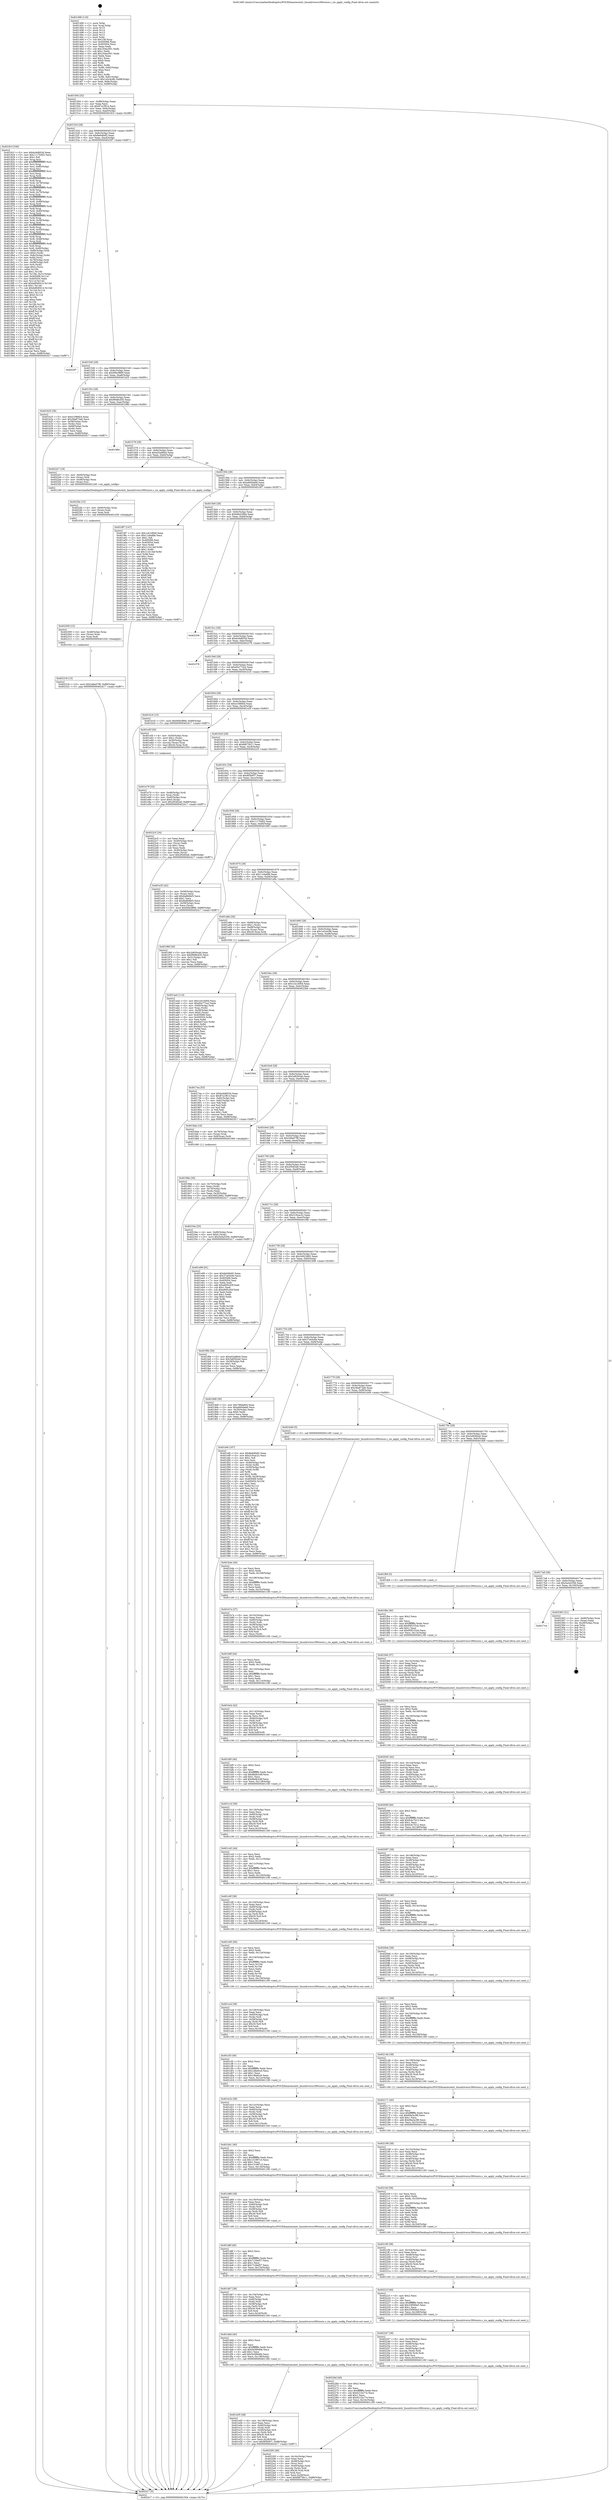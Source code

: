 digraph "0x401490" {
  label = "0x401490 (/mnt/c/Users/mathe/Desktop/tcc/POCII/binaries/extr_linuxdriverss390ciocio.c_cio_apply_config_Final-ollvm.out::main(0))"
  labelloc = "t"
  node[shape=record]

  Entry [label="",width=0.3,height=0.3,shape=circle,fillcolor=black,style=filled]
  "0x401504" [label="{
     0x401504 [32]\l
     | [instrs]\l
     &nbsp;&nbsp;0x401504 \<+6\>: mov -0x88(%rbp),%eax\l
     &nbsp;&nbsp;0x40150a \<+2\>: mov %eax,%ecx\l
     &nbsp;&nbsp;0x40150c \<+6\>: sub $0x87a1f814,%ecx\l
     &nbsp;&nbsp;0x401512 \<+6\>: mov %eax,-0x9c(%rbp)\l
     &nbsp;&nbsp;0x401518 \<+6\>: mov %ecx,-0xa0(%rbp)\l
     &nbsp;&nbsp;0x40151e \<+6\>: je 000000000040181f \<main+0x38f\>\l
  }"]
  "0x40181f" [label="{
     0x40181f [336]\l
     | [instrs]\l
     &nbsp;&nbsp;0x40181f \<+5\>: mov $0xbc6d603d,%eax\l
     &nbsp;&nbsp;0x401824 \<+5\>: mov $0x11170402,%ecx\l
     &nbsp;&nbsp;0x401829 \<+2\>: mov $0x1,%dl\l
     &nbsp;&nbsp;0x40182b \<+3\>: mov %rsp,%rsi\l
     &nbsp;&nbsp;0x40182e \<+4\>: add $0xfffffffffffffff0,%rsi\l
     &nbsp;&nbsp;0x401832 \<+3\>: mov %rsi,%rsp\l
     &nbsp;&nbsp;0x401835 \<+4\>: mov %rsi,-0x80(%rbp)\l
     &nbsp;&nbsp;0x401839 \<+3\>: mov %rsp,%rsi\l
     &nbsp;&nbsp;0x40183c \<+4\>: add $0xfffffffffffffff0,%rsi\l
     &nbsp;&nbsp;0x401840 \<+3\>: mov %rsi,%rsp\l
     &nbsp;&nbsp;0x401843 \<+3\>: mov %rsp,%rdi\l
     &nbsp;&nbsp;0x401846 \<+4\>: add $0xfffffffffffffff0,%rdi\l
     &nbsp;&nbsp;0x40184a \<+3\>: mov %rdi,%rsp\l
     &nbsp;&nbsp;0x40184d \<+4\>: mov %rdi,-0x78(%rbp)\l
     &nbsp;&nbsp;0x401851 \<+3\>: mov %rsp,%rdi\l
     &nbsp;&nbsp;0x401854 \<+4\>: add $0xfffffffffffffff0,%rdi\l
     &nbsp;&nbsp;0x401858 \<+3\>: mov %rdi,%rsp\l
     &nbsp;&nbsp;0x40185b \<+4\>: mov %rdi,-0x70(%rbp)\l
     &nbsp;&nbsp;0x40185f \<+3\>: mov %rsp,%rdi\l
     &nbsp;&nbsp;0x401862 \<+4\>: add $0xfffffffffffffff0,%rdi\l
     &nbsp;&nbsp;0x401866 \<+3\>: mov %rdi,%rsp\l
     &nbsp;&nbsp;0x401869 \<+4\>: mov %rdi,-0x68(%rbp)\l
     &nbsp;&nbsp;0x40186d \<+3\>: mov %rsp,%rdi\l
     &nbsp;&nbsp;0x401870 \<+4\>: add $0xfffffffffffffff0,%rdi\l
     &nbsp;&nbsp;0x401874 \<+3\>: mov %rdi,%rsp\l
     &nbsp;&nbsp;0x401877 \<+4\>: mov %rdi,-0x60(%rbp)\l
     &nbsp;&nbsp;0x40187b \<+3\>: mov %rsp,%rdi\l
     &nbsp;&nbsp;0x40187e \<+4\>: add $0xfffffffffffffff0,%rdi\l
     &nbsp;&nbsp;0x401882 \<+3\>: mov %rdi,%rsp\l
     &nbsp;&nbsp;0x401885 \<+4\>: mov %rdi,-0x58(%rbp)\l
     &nbsp;&nbsp;0x401889 \<+3\>: mov %rsp,%rdi\l
     &nbsp;&nbsp;0x40188c \<+4\>: add $0xfffffffffffffff0,%rdi\l
     &nbsp;&nbsp;0x401890 \<+3\>: mov %rdi,%rsp\l
     &nbsp;&nbsp;0x401893 \<+4\>: mov %rdi,-0x50(%rbp)\l
     &nbsp;&nbsp;0x401897 \<+3\>: mov %rsp,%rdi\l
     &nbsp;&nbsp;0x40189a \<+4\>: add $0xfffffffffffffff0,%rdi\l
     &nbsp;&nbsp;0x40189e \<+3\>: mov %rdi,%rsp\l
     &nbsp;&nbsp;0x4018a1 \<+4\>: mov %rdi,-0x48(%rbp)\l
     &nbsp;&nbsp;0x4018a5 \<+3\>: mov %rsp,%rdi\l
     &nbsp;&nbsp;0x4018a8 \<+4\>: add $0xfffffffffffffff0,%rdi\l
     &nbsp;&nbsp;0x4018ac \<+3\>: mov %rdi,%rsp\l
     &nbsp;&nbsp;0x4018af \<+4\>: mov %rdi,-0x40(%rbp)\l
     &nbsp;&nbsp;0x4018b3 \<+4\>: mov -0x80(%rbp),%rdi\l
     &nbsp;&nbsp;0x4018b7 \<+6\>: movl $0x0,(%rdi)\l
     &nbsp;&nbsp;0x4018bd \<+7\>: mov -0x8c(%rbp),%r8d\l
     &nbsp;&nbsp;0x4018c4 \<+3\>: mov %r8d,(%rsi)\l
     &nbsp;&nbsp;0x4018c7 \<+4\>: mov -0x78(%rbp),%rdi\l
     &nbsp;&nbsp;0x4018cb \<+7\>: mov -0x98(%rbp),%r9\l
     &nbsp;&nbsp;0x4018d2 \<+3\>: mov %r9,(%rdi)\l
     &nbsp;&nbsp;0x4018d5 \<+3\>: cmpl $0x2,(%rsi)\l
     &nbsp;&nbsp;0x4018d8 \<+4\>: setne %r10b\l
     &nbsp;&nbsp;0x4018dc \<+4\>: and $0x1,%r10b\l
     &nbsp;&nbsp;0x4018e0 \<+4\>: mov %r10b,-0x31(%rbp)\l
     &nbsp;&nbsp;0x4018e4 \<+8\>: mov 0x405068,%r11d\l
     &nbsp;&nbsp;0x4018ec \<+7\>: mov 0x405054,%ebx\l
     &nbsp;&nbsp;0x4018f3 \<+3\>: mov %r11d,%r14d\l
     &nbsp;&nbsp;0x4018f6 \<+7\>: add $0xbd849414,%r14d\l
     &nbsp;&nbsp;0x4018fd \<+4\>: sub $0x1,%r14d\l
     &nbsp;&nbsp;0x401901 \<+7\>: sub $0xbd849414,%r14d\l
     &nbsp;&nbsp;0x401908 \<+4\>: imul %r14d,%r11d\l
     &nbsp;&nbsp;0x40190c \<+4\>: and $0x1,%r11d\l
     &nbsp;&nbsp;0x401910 \<+4\>: cmp $0x0,%r11d\l
     &nbsp;&nbsp;0x401914 \<+4\>: sete %r10b\l
     &nbsp;&nbsp;0x401918 \<+3\>: cmp $0xa,%ebx\l
     &nbsp;&nbsp;0x40191b \<+4\>: setl %r15b\l
     &nbsp;&nbsp;0x40191f \<+3\>: mov %r10b,%r12b\l
     &nbsp;&nbsp;0x401922 \<+4\>: xor $0xff,%r12b\l
     &nbsp;&nbsp;0x401926 \<+3\>: mov %r15b,%r13b\l
     &nbsp;&nbsp;0x401929 \<+4\>: xor $0xff,%r13b\l
     &nbsp;&nbsp;0x40192d \<+3\>: xor $0x1,%dl\l
     &nbsp;&nbsp;0x401930 \<+3\>: mov %r12b,%sil\l
     &nbsp;&nbsp;0x401933 \<+4\>: and $0xff,%sil\l
     &nbsp;&nbsp;0x401937 \<+3\>: and %dl,%r10b\l
     &nbsp;&nbsp;0x40193a \<+3\>: mov %r13b,%dil\l
     &nbsp;&nbsp;0x40193d \<+4\>: and $0xff,%dil\l
     &nbsp;&nbsp;0x401941 \<+3\>: and %dl,%r15b\l
     &nbsp;&nbsp;0x401944 \<+3\>: or %r10b,%sil\l
     &nbsp;&nbsp;0x401947 \<+3\>: or %r15b,%dil\l
     &nbsp;&nbsp;0x40194a \<+3\>: xor %dil,%sil\l
     &nbsp;&nbsp;0x40194d \<+3\>: or %r13b,%r12b\l
     &nbsp;&nbsp;0x401950 \<+4\>: xor $0xff,%r12b\l
     &nbsp;&nbsp;0x401954 \<+3\>: or $0x1,%dl\l
     &nbsp;&nbsp;0x401957 \<+3\>: and %dl,%r12b\l
     &nbsp;&nbsp;0x40195a \<+3\>: or %r12b,%sil\l
     &nbsp;&nbsp;0x40195d \<+4\>: test $0x1,%sil\l
     &nbsp;&nbsp;0x401961 \<+3\>: cmovne %ecx,%eax\l
     &nbsp;&nbsp;0x401964 \<+6\>: mov %eax,-0x88(%rbp)\l
     &nbsp;&nbsp;0x40196a \<+5\>: jmp 0000000000402417 \<main+0xf87\>\l
  }"]
  "0x401524" [label="{
     0x401524 [28]\l
     | [instrs]\l
     &nbsp;&nbsp;0x401524 \<+5\>: jmp 0000000000401529 \<main+0x99\>\l
     &nbsp;&nbsp;0x401529 \<+6\>: mov -0x9c(%rbp),%eax\l
     &nbsp;&nbsp;0x40152f \<+5\>: sub $0x8e64fa92,%eax\l
     &nbsp;&nbsp;0x401534 \<+6\>: mov %eax,-0xa4(%rbp)\l
     &nbsp;&nbsp;0x40153a \<+6\>: je 00000000004023f7 \<main+0xf67\>\l
  }"]
  Exit [label="",width=0.3,height=0.3,shape=circle,fillcolor=black,style=filled,peripheries=2]
  "0x4023f7" [label="{
     0x4023f7\l
  }", style=dashed]
  "0x401540" [label="{
     0x401540 [28]\l
     | [instrs]\l
     &nbsp;&nbsp;0x401540 \<+5\>: jmp 0000000000401545 \<main+0xb5\>\l
     &nbsp;&nbsp;0x401545 \<+6\>: mov -0x9c(%rbp),%eax\l
     &nbsp;&nbsp;0x40154b \<+5\>: sub $0x90bcf869,%eax\l
     &nbsp;&nbsp;0x401550 \<+6\>: mov %eax,-0xa8(%rbp)\l
     &nbsp;&nbsp;0x401556 \<+6\>: je 0000000000401b25 \<main+0x695\>\l
  }"]
  "0x4017c4" [label="{
     0x4017c4\l
  }", style=dashed]
  "0x401b25" [label="{
     0x401b25 [36]\l
     | [instrs]\l
     &nbsp;&nbsp;0x401b25 \<+5\>: mov $0xe1086fcd,%eax\l
     &nbsp;&nbsp;0x401b2a \<+5\>: mov $0x38a873a6,%ecx\l
     &nbsp;&nbsp;0x401b2f \<+4\>: mov -0x58(%rbp),%rdx\l
     &nbsp;&nbsp;0x401b33 \<+2\>: mov (%rdx),%esi\l
     &nbsp;&nbsp;0x401b35 \<+4\>: mov -0x68(%rbp),%rdx\l
     &nbsp;&nbsp;0x401b39 \<+2\>: cmp (%rdx),%esi\l
     &nbsp;&nbsp;0x401b3b \<+3\>: cmovl %ecx,%eax\l
     &nbsp;&nbsp;0x401b3e \<+6\>: mov %eax,-0x88(%rbp)\l
     &nbsp;&nbsp;0x401b44 \<+5\>: jmp 0000000000402417 \<main+0xf87\>\l
  }"]
  "0x40155c" [label="{
     0x40155c [28]\l
     | [instrs]\l
     &nbsp;&nbsp;0x40155c \<+5\>: jmp 0000000000401561 \<main+0xd1\>\l
     &nbsp;&nbsp;0x401561 \<+6\>: mov -0x9c(%rbp),%eax\l
     &nbsp;&nbsp;0x401567 \<+5\>: sub $0x99d8cd35,%eax\l
     &nbsp;&nbsp;0x40156c \<+6\>: mov %eax,-0xac(%rbp)\l
     &nbsp;&nbsp;0x401572 \<+6\>: je 000000000040198d \<main+0x4fd\>\l
  }"]
  "0x402363" [label="{
     0x402363 [21]\l
     | [instrs]\l
     &nbsp;&nbsp;0x402363 \<+4\>: mov -0x80(%rbp),%rax\l
     &nbsp;&nbsp;0x402367 \<+2\>: mov (%rax),%eax\l
     &nbsp;&nbsp;0x402369 \<+4\>: lea -0x28(%rbp),%rsp\l
     &nbsp;&nbsp;0x40236d \<+1\>: pop %rbx\l
     &nbsp;&nbsp;0x40236e \<+2\>: pop %r12\l
     &nbsp;&nbsp;0x402370 \<+2\>: pop %r13\l
     &nbsp;&nbsp;0x402372 \<+2\>: pop %r14\l
     &nbsp;&nbsp;0x402374 \<+2\>: pop %r15\l
     &nbsp;&nbsp;0x402376 \<+1\>: pop %rbp\l
     &nbsp;&nbsp;0x402377 \<+1\>: ret\l
  }"]
  "0x40198d" [label="{
     0x40198d\l
  }", style=dashed]
  "0x401578" [label="{
     0x401578 [28]\l
     | [instrs]\l
     &nbsp;&nbsp;0x401578 \<+5\>: jmp 000000000040157d \<main+0xed\>\l
     &nbsp;&nbsp;0x40157d \<+6\>: mov -0x9c(%rbp),%eax\l
     &nbsp;&nbsp;0x401583 \<+5\>: sub $0xa02a86e0,%eax\l
     &nbsp;&nbsp;0x401588 \<+6\>: mov %eax,-0xb0(%rbp)\l
     &nbsp;&nbsp;0x40158e \<+6\>: je 00000000004022e7 \<main+0xe57\>\l
  }"]
  "0x402318" [label="{
     0x402318 [15]\l
     | [instrs]\l
     &nbsp;&nbsp;0x402318 \<+10\>: movl $0x2dbe07f8,-0x88(%rbp)\l
     &nbsp;&nbsp;0x402322 \<+5\>: jmp 0000000000402417 \<main+0xf87\>\l
  }"]
  "0x4022e7" [label="{
     0x4022e7 [19]\l
     | [instrs]\l
     &nbsp;&nbsp;0x4022e7 \<+4\>: mov -0x60(%rbp),%rax\l
     &nbsp;&nbsp;0x4022eb \<+3\>: mov (%rax),%rdi\l
     &nbsp;&nbsp;0x4022ee \<+4\>: mov -0x48(%rbp),%rax\l
     &nbsp;&nbsp;0x4022f2 \<+3\>: mov (%rax),%rsi\l
     &nbsp;&nbsp;0x4022f5 \<+5\>: call 0000000000401240 \<cio_apply_config\>\l
     | [calls]\l
     &nbsp;&nbsp;0x401240 \{1\} (/mnt/c/Users/mathe/Desktop/tcc/POCII/binaries/extr_linuxdriverss390ciocio.c_cio_apply_config_Final-ollvm.out::cio_apply_config)\l
  }"]
  "0x401594" [label="{
     0x401594 [28]\l
     | [instrs]\l
     &nbsp;&nbsp;0x401594 \<+5\>: jmp 0000000000401599 \<main+0x109\>\l
     &nbsp;&nbsp;0x401599 \<+6\>: mov -0x9c(%rbp),%eax\l
     &nbsp;&nbsp;0x40159f \<+5\>: sub $0xa660dab6,%eax\l
     &nbsp;&nbsp;0x4015a4 \<+6\>: mov %eax,-0xb4(%rbp)\l
     &nbsp;&nbsp;0x4015aa \<+6\>: je 00000000004019f7 \<main+0x567\>\l
  }"]
  "0x402309" [label="{
     0x402309 [15]\l
     | [instrs]\l
     &nbsp;&nbsp;0x402309 \<+4\>: mov -0x48(%rbp),%rax\l
     &nbsp;&nbsp;0x40230d \<+3\>: mov (%rax),%rax\l
     &nbsp;&nbsp;0x402310 \<+3\>: mov %rax,%rdi\l
     &nbsp;&nbsp;0x402313 \<+5\>: call 0000000000401030 \<free@plt\>\l
     | [calls]\l
     &nbsp;&nbsp;0x401030 \{1\} (unknown)\l
  }"]
  "0x4019f7" [label="{
     0x4019f7 [147]\l
     | [instrs]\l
     &nbsp;&nbsp;0x4019f7 \<+5\>: mov $0x1cb1d00d,%eax\l
     &nbsp;&nbsp;0x4019fc \<+5\>: mov $0x11ebe8fe,%ecx\l
     &nbsp;&nbsp;0x401a01 \<+2\>: mov $0x1,%dl\l
     &nbsp;&nbsp;0x401a03 \<+7\>: mov 0x405068,%esi\l
     &nbsp;&nbsp;0x401a0a \<+7\>: mov 0x405054,%edi\l
     &nbsp;&nbsp;0x401a11 \<+3\>: mov %esi,%r8d\l
     &nbsp;&nbsp;0x401a14 \<+7\>: add $0x1c1b13af,%r8d\l
     &nbsp;&nbsp;0x401a1b \<+4\>: sub $0x1,%r8d\l
     &nbsp;&nbsp;0x401a1f \<+7\>: sub $0x1c1b13af,%r8d\l
     &nbsp;&nbsp;0x401a26 \<+4\>: imul %r8d,%esi\l
     &nbsp;&nbsp;0x401a2a \<+3\>: and $0x1,%esi\l
     &nbsp;&nbsp;0x401a2d \<+3\>: cmp $0x0,%esi\l
     &nbsp;&nbsp;0x401a30 \<+4\>: sete %r9b\l
     &nbsp;&nbsp;0x401a34 \<+3\>: cmp $0xa,%edi\l
     &nbsp;&nbsp;0x401a37 \<+4\>: setl %r10b\l
     &nbsp;&nbsp;0x401a3b \<+3\>: mov %r9b,%r11b\l
     &nbsp;&nbsp;0x401a3e \<+4\>: xor $0xff,%r11b\l
     &nbsp;&nbsp;0x401a42 \<+3\>: mov %r10b,%bl\l
     &nbsp;&nbsp;0x401a45 \<+3\>: xor $0xff,%bl\l
     &nbsp;&nbsp;0x401a48 \<+3\>: xor $0x0,%dl\l
     &nbsp;&nbsp;0x401a4b \<+3\>: mov %r11b,%r14b\l
     &nbsp;&nbsp;0x401a4e \<+4\>: and $0x0,%r14b\l
     &nbsp;&nbsp;0x401a52 \<+3\>: and %dl,%r9b\l
     &nbsp;&nbsp;0x401a55 \<+3\>: mov %bl,%r15b\l
     &nbsp;&nbsp;0x401a58 \<+4\>: and $0x0,%r15b\l
     &nbsp;&nbsp;0x401a5c \<+3\>: and %dl,%r10b\l
     &nbsp;&nbsp;0x401a5f \<+3\>: or %r9b,%r14b\l
     &nbsp;&nbsp;0x401a62 \<+3\>: or %r10b,%r15b\l
     &nbsp;&nbsp;0x401a65 \<+3\>: xor %r15b,%r14b\l
     &nbsp;&nbsp;0x401a68 \<+3\>: or %bl,%r11b\l
     &nbsp;&nbsp;0x401a6b \<+4\>: xor $0xff,%r11b\l
     &nbsp;&nbsp;0x401a6f \<+3\>: or $0x0,%dl\l
     &nbsp;&nbsp;0x401a72 \<+3\>: and %dl,%r11b\l
     &nbsp;&nbsp;0x401a75 \<+3\>: or %r11b,%r14b\l
     &nbsp;&nbsp;0x401a78 \<+4\>: test $0x1,%r14b\l
     &nbsp;&nbsp;0x401a7c \<+3\>: cmovne %ecx,%eax\l
     &nbsp;&nbsp;0x401a7f \<+6\>: mov %eax,-0x88(%rbp)\l
     &nbsp;&nbsp;0x401a85 \<+5\>: jmp 0000000000402417 \<main+0xf87\>\l
  }"]
  "0x4015b0" [label="{
     0x4015b0 [28]\l
     | [instrs]\l
     &nbsp;&nbsp;0x4015b0 \<+5\>: jmp 00000000004015b5 \<main+0x125\>\l
     &nbsp;&nbsp;0x4015b5 \<+6\>: mov -0x9c(%rbp),%eax\l
     &nbsp;&nbsp;0x4015bb \<+5\>: sub $0xb844266e,%eax\l
     &nbsp;&nbsp;0x4015c0 \<+6\>: mov %eax,-0xb8(%rbp)\l
     &nbsp;&nbsp;0x4015c6 \<+6\>: je 0000000000402336 \<main+0xea6\>\l
  }"]
  "0x4022fa" [label="{
     0x4022fa [15]\l
     | [instrs]\l
     &nbsp;&nbsp;0x4022fa \<+4\>: mov -0x60(%rbp),%rax\l
     &nbsp;&nbsp;0x4022fe \<+3\>: mov (%rax),%rax\l
     &nbsp;&nbsp;0x402301 \<+3\>: mov %rax,%rdi\l
     &nbsp;&nbsp;0x402304 \<+5\>: call 0000000000401030 \<free@plt\>\l
     | [calls]\l
     &nbsp;&nbsp;0x401030 \{1\} (unknown)\l
  }"]
  "0x402336" [label="{
     0x402336\l
  }", style=dashed]
  "0x4015cc" [label="{
     0x4015cc [28]\l
     | [instrs]\l
     &nbsp;&nbsp;0x4015cc \<+5\>: jmp 00000000004015d1 \<main+0x141\>\l
     &nbsp;&nbsp;0x4015d1 \<+6\>: mov -0x9c(%rbp),%eax\l
     &nbsp;&nbsp;0x4015d7 \<+5\>: sub $0xbc6d603d,%eax\l
     &nbsp;&nbsp;0x4015dc \<+6\>: mov %eax,-0xbc(%rbp)\l
     &nbsp;&nbsp;0x4015e2 \<+6\>: je 0000000000402378 \<main+0xee8\>\l
  }"]
  "0x402295" [label="{
     0x402295 [48]\l
     | [instrs]\l
     &nbsp;&nbsp;0x402295 \<+6\>: mov -0x16c(%rbp),%ecx\l
     &nbsp;&nbsp;0x40229b \<+3\>: imul %eax,%ecx\l
     &nbsp;&nbsp;0x40229e \<+4\>: mov -0x48(%rbp),%rsi\l
     &nbsp;&nbsp;0x4022a2 \<+3\>: mov (%rsi),%rsi\l
     &nbsp;&nbsp;0x4022a5 \<+4\>: mov -0x40(%rbp),%rdi\l
     &nbsp;&nbsp;0x4022a9 \<+3\>: movslq (%rdi),%rdi\l
     &nbsp;&nbsp;0x4022ac \<+4\>: imul $0x30,%rdi,%rdi\l
     &nbsp;&nbsp;0x4022b0 \<+3\>: add %rdi,%rsi\l
     &nbsp;&nbsp;0x4022b3 \<+3\>: mov %ecx,0x28(%rsi)\l
     &nbsp;&nbsp;0x4022b6 \<+10\>: movl $0xfd675b11,-0x88(%rbp)\l
     &nbsp;&nbsp;0x4022c0 \<+5\>: jmp 0000000000402417 \<main+0xf87\>\l
  }"]
  "0x402378" [label="{
     0x402378\l
  }", style=dashed]
  "0x4015e8" [label="{
     0x4015e8 [28]\l
     | [instrs]\l
     &nbsp;&nbsp;0x4015e8 \<+5\>: jmp 00000000004015ed \<main+0x15d\>\l
     &nbsp;&nbsp;0x4015ed \<+6\>: mov -0x9c(%rbp),%eax\l
     &nbsp;&nbsp;0x4015f3 \<+5\>: sub $0xd5a772a2,%eax\l
     &nbsp;&nbsp;0x4015f8 \<+6\>: mov %eax,-0xc0(%rbp)\l
     &nbsp;&nbsp;0x4015fe \<+6\>: je 0000000000401b16 \<main+0x686\>\l
  }"]
  "0x40226d" [label="{
     0x40226d [40]\l
     | [instrs]\l
     &nbsp;&nbsp;0x40226d \<+5\>: mov $0x2,%ecx\l
     &nbsp;&nbsp;0x402272 \<+1\>: cltd\l
     &nbsp;&nbsp;0x402273 \<+2\>: idiv %ecx\l
     &nbsp;&nbsp;0x402275 \<+6\>: imul $0xfffffffe,%edx,%ecx\l
     &nbsp;&nbsp;0x40227b \<+6\>: sub $0x6215a77e,%ecx\l
     &nbsp;&nbsp;0x402281 \<+3\>: add $0x1,%ecx\l
     &nbsp;&nbsp;0x402284 \<+6\>: add $0x6215a77e,%ecx\l
     &nbsp;&nbsp;0x40228a \<+6\>: mov %ecx,-0x16c(%rbp)\l
     &nbsp;&nbsp;0x402290 \<+5\>: call 0000000000401160 \<next_i\>\l
     | [calls]\l
     &nbsp;&nbsp;0x401160 \{1\} (/mnt/c/Users/mathe/Desktop/tcc/POCII/binaries/extr_linuxdriverss390ciocio.c_cio_apply_config_Final-ollvm.out::next_i)\l
  }"]
  "0x401b16" [label="{
     0x401b16 [15]\l
     | [instrs]\l
     &nbsp;&nbsp;0x401b16 \<+10\>: movl $0x90bcf869,-0x88(%rbp)\l
     &nbsp;&nbsp;0x401b20 \<+5\>: jmp 0000000000402417 \<main+0xf87\>\l
  }"]
  "0x401604" [label="{
     0x401604 [28]\l
     | [instrs]\l
     &nbsp;&nbsp;0x401604 \<+5\>: jmp 0000000000401609 \<main+0x179\>\l
     &nbsp;&nbsp;0x401609 \<+6\>: mov -0x9c(%rbp),%eax\l
     &nbsp;&nbsp;0x40160f \<+5\>: sub $0xe1086fcd,%eax\l
     &nbsp;&nbsp;0x401614 \<+6\>: mov %eax,-0xc4(%rbp)\l
     &nbsp;&nbsp;0x40161a \<+6\>: je 0000000000401e5f \<main+0x9cf\>\l
  }"]
  "0x402247" [label="{
     0x402247 [38]\l
     | [instrs]\l
     &nbsp;&nbsp;0x402247 \<+6\>: mov -0x168(%rbp),%ecx\l
     &nbsp;&nbsp;0x40224d \<+3\>: imul %eax,%ecx\l
     &nbsp;&nbsp;0x402250 \<+4\>: mov -0x48(%rbp),%rsi\l
     &nbsp;&nbsp;0x402254 \<+3\>: mov (%rsi),%rsi\l
     &nbsp;&nbsp;0x402257 \<+4\>: mov -0x40(%rbp),%rdi\l
     &nbsp;&nbsp;0x40225b \<+3\>: movslq (%rdi),%rdi\l
     &nbsp;&nbsp;0x40225e \<+4\>: imul $0x30,%rdi,%rdi\l
     &nbsp;&nbsp;0x402262 \<+3\>: add %rdi,%rsi\l
     &nbsp;&nbsp;0x402265 \<+3\>: mov %ecx,0x24(%rsi)\l
     &nbsp;&nbsp;0x402268 \<+5\>: call 0000000000401160 \<next_i\>\l
     | [calls]\l
     &nbsp;&nbsp;0x401160 \{1\} (/mnt/c/Users/mathe/Desktop/tcc/POCII/binaries/extr_linuxdriverss390ciocio.c_cio_apply_config_Final-ollvm.out::next_i)\l
  }"]
  "0x401e5f" [label="{
     0x401e5f [26]\l
     | [instrs]\l
     &nbsp;&nbsp;0x401e5f \<+4\>: mov -0x50(%rbp),%rax\l
     &nbsp;&nbsp;0x401e63 \<+6\>: movl $0x1,(%rax)\l
     &nbsp;&nbsp;0x401e69 \<+4\>: mov -0x50(%rbp),%rax\l
     &nbsp;&nbsp;0x401e6d \<+3\>: movslq (%rax),%rax\l
     &nbsp;&nbsp;0x401e70 \<+4\>: imul $0x30,%rax,%rdi\l
     &nbsp;&nbsp;0x401e74 \<+5\>: call 0000000000401050 \<malloc@plt\>\l
     | [calls]\l
     &nbsp;&nbsp;0x401050 \{1\} (unknown)\l
  }"]
  "0x401620" [label="{
     0x401620 [28]\l
     | [instrs]\l
     &nbsp;&nbsp;0x401620 \<+5\>: jmp 0000000000401625 \<main+0x195\>\l
     &nbsp;&nbsp;0x401625 \<+6\>: mov -0x9c(%rbp),%eax\l
     &nbsp;&nbsp;0x40162b \<+5\>: sub $0xfd675b11,%eax\l
     &nbsp;&nbsp;0x401630 \<+6\>: mov %eax,-0xc8(%rbp)\l
     &nbsp;&nbsp;0x401636 \<+6\>: je 00000000004022c5 \<main+0xe35\>\l
  }"]
  "0x40221f" [label="{
     0x40221f [40]\l
     | [instrs]\l
     &nbsp;&nbsp;0x40221f \<+5\>: mov $0x2,%ecx\l
     &nbsp;&nbsp;0x402224 \<+1\>: cltd\l
     &nbsp;&nbsp;0x402225 \<+2\>: idiv %ecx\l
     &nbsp;&nbsp;0x402227 \<+6\>: imul $0xfffffffe,%edx,%ecx\l
     &nbsp;&nbsp;0x40222d \<+6\>: add $0x33f569a5,%ecx\l
     &nbsp;&nbsp;0x402233 \<+3\>: add $0x1,%ecx\l
     &nbsp;&nbsp;0x402236 \<+6\>: sub $0x33f569a5,%ecx\l
     &nbsp;&nbsp;0x40223c \<+6\>: mov %ecx,-0x168(%rbp)\l
     &nbsp;&nbsp;0x402242 \<+5\>: call 0000000000401160 \<next_i\>\l
     | [calls]\l
     &nbsp;&nbsp;0x401160 \{1\} (/mnt/c/Users/mathe/Desktop/tcc/POCII/binaries/extr_linuxdriverss390ciocio.c_cio_apply_config_Final-ollvm.out::next_i)\l
  }"]
  "0x4022c5" [label="{
     0x4022c5 [34]\l
     | [instrs]\l
     &nbsp;&nbsp;0x4022c5 \<+2\>: xor %eax,%eax\l
     &nbsp;&nbsp;0x4022c7 \<+4\>: mov -0x40(%rbp),%rcx\l
     &nbsp;&nbsp;0x4022cb \<+2\>: mov (%rcx),%edx\l
     &nbsp;&nbsp;0x4022cd \<+3\>: sub $0x1,%eax\l
     &nbsp;&nbsp;0x4022d0 \<+2\>: sub %eax,%edx\l
     &nbsp;&nbsp;0x4022d2 \<+4\>: mov -0x40(%rbp),%rcx\l
     &nbsp;&nbsp;0x4022d6 \<+2\>: mov %edx,(%rcx)\l
     &nbsp;&nbsp;0x4022d8 \<+10\>: movl $0x2f54f2a6,-0x88(%rbp)\l
     &nbsp;&nbsp;0x4022e2 \<+5\>: jmp 0000000000402417 \<main+0xf87\>\l
  }"]
  "0x40163c" [label="{
     0x40163c [28]\l
     | [instrs]\l
     &nbsp;&nbsp;0x40163c \<+5\>: jmp 0000000000401641 \<main+0x1b1\>\l
     &nbsp;&nbsp;0x401641 \<+6\>: mov -0x9c(%rbp),%eax\l
     &nbsp;&nbsp;0x401647 \<+5\>: sub $0x8f3b957,%eax\l
     &nbsp;&nbsp;0x40164c \<+6\>: mov %eax,-0xcc(%rbp)\l
     &nbsp;&nbsp;0x401652 \<+6\>: je 0000000000401e35 \<main+0x9a5\>\l
  }"]
  "0x4021f9" [label="{
     0x4021f9 [38]\l
     | [instrs]\l
     &nbsp;&nbsp;0x4021f9 \<+6\>: mov -0x164(%rbp),%ecx\l
     &nbsp;&nbsp;0x4021ff \<+3\>: imul %eax,%ecx\l
     &nbsp;&nbsp;0x402202 \<+4\>: mov -0x48(%rbp),%rsi\l
     &nbsp;&nbsp;0x402206 \<+3\>: mov (%rsi),%rsi\l
     &nbsp;&nbsp;0x402209 \<+4\>: mov -0x40(%rbp),%rdi\l
     &nbsp;&nbsp;0x40220d \<+3\>: movslq (%rdi),%rdi\l
     &nbsp;&nbsp;0x402210 \<+4\>: imul $0x30,%rdi,%rdi\l
     &nbsp;&nbsp;0x402214 \<+3\>: add %rdi,%rsi\l
     &nbsp;&nbsp;0x402217 \<+3\>: mov %ecx,0x20(%rsi)\l
     &nbsp;&nbsp;0x40221a \<+5\>: call 0000000000401160 \<next_i\>\l
     | [calls]\l
     &nbsp;&nbsp;0x401160 \{1\} (/mnt/c/Users/mathe/Desktop/tcc/POCII/binaries/extr_linuxdriverss390ciocio.c_cio_apply_config_Final-ollvm.out::next_i)\l
  }"]
  "0x401e35" [label="{
     0x401e35 [42]\l
     | [instrs]\l
     &nbsp;&nbsp;0x401e35 \<+4\>: mov -0x58(%rbp),%rax\l
     &nbsp;&nbsp;0x401e39 \<+2\>: mov (%rax),%ecx\l
     &nbsp;&nbsp;0x401e3b \<+6\>: add $0x8a8b8bf3,%ecx\l
     &nbsp;&nbsp;0x401e41 \<+3\>: add $0x1,%ecx\l
     &nbsp;&nbsp;0x401e44 \<+6\>: sub $0x8a8b8bf3,%ecx\l
     &nbsp;&nbsp;0x401e4a \<+4\>: mov -0x58(%rbp),%rax\l
     &nbsp;&nbsp;0x401e4e \<+2\>: mov %ecx,(%rax)\l
     &nbsp;&nbsp;0x401e50 \<+10\>: movl $0x90bcf869,-0x88(%rbp)\l
     &nbsp;&nbsp;0x401e5a \<+5\>: jmp 0000000000402417 \<main+0xf87\>\l
  }"]
  "0x401658" [label="{
     0x401658 [28]\l
     | [instrs]\l
     &nbsp;&nbsp;0x401658 \<+5\>: jmp 000000000040165d \<main+0x1cd\>\l
     &nbsp;&nbsp;0x40165d \<+6\>: mov -0x9c(%rbp),%eax\l
     &nbsp;&nbsp;0x401663 \<+5\>: sub $0x11170402,%eax\l
     &nbsp;&nbsp;0x401668 \<+6\>: mov %eax,-0xd0(%rbp)\l
     &nbsp;&nbsp;0x40166e \<+6\>: je 000000000040196f \<main+0x4df\>\l
  }"]
  "0x4021bf" [label="{
     0x4021bf [58]\l
     | [instrs]\l
     &nbsp;&nbsp;0x4021bf \<+2\>: xor %ecx,%ecx\l
     &nbsp;&nbsp;0x4021c1 \<+5\>: mov $0x2,%edx\l
     &nbsp;&nbsp;0x4021c6 \<+6\>: mov %edx,-0x160(%rbp)\l
     &nbsp;&nbsp;0x4021cc \<+1\>: cltd\l
     &nbsp;&nbsp;0x4021cd \<+7\>: mov -0x160(%rbp),%r8d\l
     &nbsp;&nbsp;0x4021d4 \<+3\>: idiv %r8d\l
     &nbsp;&nbsp;0x4021d7 \<+6\>: imul $0xfffffffe,%edx,%edx\l
     &nbsp;&nbsp;0x4021dd \<+3\>: mov %ecx,%r9d\l
     &nbsp;&nbsp;0x4021e0 \<+3\>: sub %edx,%r9d\l
     &nbsp;&nbsp;0x4021e3 \<+2\>: mov %ecx,%edx\l
     &nbsp;&nbsp;0x4021e5 \<+3\>: sub $0x1,%edx\l
     &nbsp;&nbsp;0x4021e8 \<+3\>: add %edx,%r9d\l
     &nbsp;&nbsp;0x4021eb \<+3\>: sub %r9d,%ecx\l
     &nbsp;&nbsp;0x4021ee \<+6\>: mov %ecx,-0x164(%rbp)\l
     &nbsp;&nbsp;0x4021f4 \<+5\>: call 0000000000401160 \<next_i\>\l
     | [calls]\l
     &nbsp;&nbsp;0x401160 \{1\} (/mnt/c/Users/mathe/Desktop/tcc/POCII/binaries/extr_linuxdriverss390ciocio.c_cio_apply_config_Final-ollvm.out::next_i)\l
  }"]
  "0x40196f" [label="{
     0x40196f [30]\l
     | [instrs]\l
     &nbsp;&nbsp;0x40196f \<+5\>: mov $0x2d830cab,%eax\l
     &nbsp;&nbsp;0x401974 \<+5\>: mov $0x99d8cd35,%ecx\l
     &nbsp;&nbsp;0x401979 \<+3\>: mov -0x31(%rbp),%dl\l
     &nbsp;&nbsp;0x40197c \<+3\>: test $0x1,%dl\l
     &nbsp;&nbsp;0x40197f \<+3\>: cmovne %ecx,%eax\l
     &nbsp;&nbsp;0x401982 \<+6\>: mov %eax,-0x88(%rbp)\l
     &nbsp;&nbsp;0x401988 \<+5\>: jmp 0000000000402417 \<main+0xf87\>\l
  }"]
  "0x401674" [label="{
     0x401674 [28]\l
     | [instrs]\l
     &nbsp;&nbsp;0x401674 \<+5\>: jmp 0000000000401679 \<main+0x1e9\>\l
     &nbsp;&nbsp;0x401679 \<+6\>: mov -0x9c(%rbp),%eax\l
     &nbsp;&nbsp;0x40167f \<+5\>: sub $0x11ebe8fe,%eax\l
     &nbsp;&nbsp;0x401684 \<+6\>: mov %eax,-0xd4(%rbp)\l
     &nbsp;&nbsp;0x40168a \<+6\>: je 0000000000401a8a \<main+0x5fa\>\l
  }"]
  "0x402199" [label="{
     0x402199 [38]\l
     | [instrs]\l
     &nbsp;&nbsp;0x402199 \<+6\>: mov -0x15c(%rbp),%ecx\l
     &nbsp;&nbsp;0x40219f \<+3\>: imul %eax,%ecx\l
     &nbsp;&nbsp;0x4021a2 \<+4\>: mov -0x48(%rbp),%rsi\l
     &nbsp;&nbsp;0x4021a6 \<+3\>: mov (%rsi),%rsi\l
     &nbsp;&nbsp;0x4021a9 \<+4\>: mov -0x40(%rbp),%rdi\l
     &nbsp;&nbsp;0x4021ad \<+3\>: movslq (%rdi),%rdi\l
     &nbsp;&nbsp;0x4021b0 \<+4\>: imul $0x30,%rdi,%rdi\l
     &nbsp;&nbsp;0x4021b4 \<+3\>: add %rdi,%rsi\l
     &nbsp;&nbsp;0x4021b7 \<+3\>: mov %ecx,0x1c(%rsi)\l
     &nbsp;&nbsp;0x4021ba \<+5\>: call 0000000000401160 \<next_i\>\l
     | [calls]\l
     &nbsp;&nbsp;0x401160 \{1\} (/mnt/c/Users/mathe/Desktop/tcc/POCII/binaries/extr_linuxdriverss390ciocio.c_cio_apply_config_Final-ollvm.out::next_i)\l
  }"]
  "0x401a8a" [label="{
     0x401a8a [26]\l
     | [instrs]\l
     &nbsp;&nbsp;0x401a8a \<+4\>: mov -0x68(%rbp),%rax\l
     &nbsp;&nbsp;0x401a8e \<+6\>: movl $0x1,(%rax)\l
     &nbsp;&nbsp;0x401a94 \<+4\>: mov -0x68(%rbp),%rax\l
     &nbsp;&nbsp;0x401a98 \<+3\>: movslq (%rax),%rax\l
     &nbsp;&nbsp;0x401a9b \<+4\>: imul $0x30,%rax,%rdi\l
     &nbsp;&nbsp;0x401a9f \<+5\>: call 0000000000401050 \<malloc@plt\>\l
     | [calls]\l
     &nbsp;&nbsp;0x401050 \{1\} (unknown)\l
  }"]
  "0x401690" [label="{
     0x401690 [28]\l
     | [instrs]\l
     &nbsp;&nbsp;0x401690 \<+5\>: jmp 0000000000401695 \<main+0x205\>\l
     &nbsp;&nbsp;0x401695 \<+6\>: mov -0x9c(%rbp),%eax\l
     &nbsp;&nbsp;0x40169b \<+5\>: sub $0x1a5c4c96,%eax\l
     &nbsp;&nbsp;0x4016a0 \<+6\>: mov %eax,-0xd8(%rbp)\l
     &nbsp;&nbsp;0x4016a6 \<+6\>: je 00000000004017ea \<main+0x35a\>\l
  }"]
  "0x402171" [label="{
     0x402171 [40]\l
     | [instrs]\l
     &nbsp;&nbsp;0x402171 \<+5\>: mov $0x2,%ecx\l
     &nbsp;&nbsp;0x402176 \<+1\>: cltd\l
     &nbsp;&nbsp;0x402177 \<+2\>: idiv %ecx\l
     &nbsp;&nbsp;0x402179 \<+6\>: imul $0xfffffffe,%edx,%ecx\l
     &nbsp;&nbsp;0x40217f \<+6\>: sub $0x69a3a3f8,%ecx\l
     &nbsp;&nbsp;0x402185 \<+3\>: add $0x1,%ecx\l
     &nbsp;&nbsp;0x402188 \<+6\>: add $0x69a3a3f8,%ecx\l
     &nbsp;&nbsp;0x40218e \<+6\>: mov %ecx,-0x15c(%rbp)\l
     &nbsp;&nbsp;0x402194 \<+5\>: call 0000000000401160 \<next_i\>\l
     | [calls]\l
     &nbsp;&nbsp;0x401160 \{1\} (/mnt/c/Users/mathe/Desktop/tcc/POCII/binaries/extr_linuxdriverss390ciocio.c_cio_apply_config_Final-ollvm.out::next_i)\l
  }"]
  "0x4017ea" [label="{
     0x4017ea [53]\l
     | [instrs]\l
     &nbsp;&nbsp;0x4017ea \<+5\>: mov $0xbc6d603d,%eax\l
     &nbsp;&nbsp;0x4017ef \<+5\>: mov $0x87a1f814,%ecx\l
     &nbsp;&nbsp;0x4017f4 \<+6\>: mov -0x82(%rbp),%dl\l
     &nbsp;&nbsp;0x4017fa \<+7\>: mov -0x81(%rbp),%sil\l
     &nbsp;&nbsp;0x401801 \<+3\>: mov %dl,%dil\l
     &nbsp;&nbsp;0x401804 \<+3\>: and %sil,%dil\l
     &nbsp;&nbsp;0x401807 \<+3\>: xor %sil,%dl\l
     &nbsp;&nbsp;0x40180a \<+3\>: or %dl,%dil\l
     &nbsp;&nbsp;0x40180d \<+4\>: test $0x1,%dil\l
     &nbsp;&nbsp;0x401811 \<+3\>: cmovne %ecx,%eax\l
     &nbsp;&nbsp;0x401814 \<+6\>: mov %eax,-0x88(%rbp)\l
     &nbsp;&nbsp;0x40181a \<+5\>: jmp 0000000000402417 \<main+0xf87\>\l
  }"]
  "0x4016ac" [label="{
     0x4016ac [28]\l
     | [instrs]\l
     &nbsp;&nbsp;0x4016ac \<+5\>: jmp 00000000004016b1 \<main+0x221\>\l
     &nbsp;&nbsp;0x4016b1 \<+6\>: mov -0x9c(%rbp),%eax\l
     &nbsp;&nbsp;0x4016b7 \<+5\>: sub $0x1cb1d00d,%eax\l
     &nbsp;&nbsp;0x4016bc \<+6\>: mov %eax,-0xdc(%rbp)\l
     &nbsp;&nbsp;0x4016c2 \<+6\>: je 00000000004023bd \<main+0xf2d\>\l
  }"]
  "0x402417" [label="{
     0x402417 [5]\l
     | [instrs]\l
     &nbsp;&nbsp;0x402417 \<+5\>: jmp 0000000000401504 \<main+0x74\>\l
  }"]
  "0x401490" [label="{
     0x401490 [116]\l
     | [instrs]\l
     &nbsp;&nbsp;0x401490 \<+1\>: push %rbp\l
     &nbsp;&nbsp;0x401491 \<+3\>: mov %rsp,%rbp\l
     &nbsp;&nbsp;0x401494 \<+2\>: push %r15\l
     &nbsp;&nbsp;0x401496 \<+2\>: push %r14\l
     &nbsp;&nbsp;0x401498 \<+2\>: push %r13\l
     &nbsp;&nbsp;0x40149a \<+2\>: push %r12\l
     &nbsp;&nbsp;0x40149c \<+1\>: push %rbx\l
     &nbsp;&nbsp;0x40149d \<+7\>: sub $0x158,%rsp\l
     &nbsp;&nbsp;0x4014a4 \<+7\>: mov 0x405068,%eax\l
     &nbsp;&nbsp;0x4014ab \<+7\>: mov 0x405054,%ecx\l
     &nbsp;&nbsp;0x4014b2 \<+2\>: mov %eax,%edx\l
     &nbsp;&nbsp;0x4014b4 \<+6\>: sub $0x164ac001,%edx\l
     &nbsp;&nbsp;0x4014ba \<+3\>: sub $0x1,%edx\l
     &nbsp;&nbsp;0x4014bd \<+6\>: add $0x164ac001,%edx\l
     &nbsp;&nbsp;0x4014c3 \<+3\>: imul %edx,%eax\l
     &nbsp;&nbsp;0x4014c6 \<+3\>: and $0x1,%eax\l
     &nbsp;&nbsp;0x4014c9 \<+3\>: cmp $0x0,%eax\l
     &nbsp;&nbsp;0x4014cc \<+4\>: sete %r8b\l
     &nbsp;&nbsp;0x4014d0 \<+4\>: and $0x1,%r8b\l
     &nbsp;&nbsp;0x4014d4 \<+7\>: mov %r8b,-0x82(%rbp)\l
     &nbsp;&nbsp;0x4014db \<+3\>: cmp $0xa,%ecx\l
     &nbsp;&nbsp;0x4014de \<+4\>: setl %r8b\l
     &nbsp;&nbsp;0x4014e2 \<+4\>: and $0x1,%r8b\l
     &nbsp;&nbsp;0x4014e6 \<+7\>: mov %r8b,-0x81(%rbp)\l
     &nbsp;&nbsp;0x4014ed \<+10\>: movl $0x1a5c4c96,-0x88(%rbp)\l
     &nbsp;&nbsp;0x4014f7 \<+6\>: mov %edi,-0x8c(%rbp)\l
     &nbsp;&nbsp;0x4014fd \<+7\>: mov %rsi,-0x98(%rbp)\l
  }"]
  "0x40214b" [label="{
     0x40214b [38]\l
     | [instrs]\l
     &nbsp;&nbsp;0x40214b \<+6\>: mov -0x158(%rbp),%ecx\l
     &nbsp;&nbsp;0x402151 \<+3\>: imul %eax,%ecx\l
     &nbsp;&nbsp;0x402154 \<+4\>: mov -0x48(%rbp),%rsi\l
     &nbsp;&nbsp;0x402158 \<+3\>: mov (%rsi),%rsi\l
     &nbsp;&nbsp;0x40215b \<+4\>: mov -0x40(%rbp),%rdi\l
     &nbsp;&nbsp;0x40215f \<+3\>: movslq (%rdi),%rdi\l
     &nbsp;&nbsp;0x402162 \<+4\>: imul $0x30,%rdi,%rdi\l
     &nbsp;&nbsp;0x402166 \<+3\>: add %rdi,%rsi\l
     &nbsp;&nbsp;0x402169 \<+3\>: mov %ecx,0x18(%rsi)\l
     &nbsp;&nbsp;0x40216c \<+5\>: call 0000000000401160 \<next_i\>\l
     | [calls]\l
     &nbsp;&nbsp;0x401160 \{1\} (/mnt/c/Users/mathe/Desktop/tcc/POCII/binaries/extr_linuxdriverss390ciocio.c_cio_apply_config_Final-ollvm.out::next_i)\l
  }"]
  "0x402111" [label="{
     0x402111 [58]\l
     | [instrs]\l
     &nbsp;&nbsp;0x402111 \<+2\>: xor %ecx,%ecx\l
     &nbsp;&nbsp;0x402113 \<+5\>: mov $0x2,%edx\l
     &nbsp;&nbsp;0x402118 \<+6\>: mov %edx,-0x154(%rbp)\l
     &nbsp;&nbsp;0x40211e \<+1\>: cltd\l
     &nbsp;&nbsp;0x40211f \<+7\>: mov -0x154(%rbp),%r8d\l
     &nbsp;&nbsp;0x402126 \<+3\>: idiv %r8d\l
     &nbsp;&nbsp;0x402129 \<+6\>: imul $0xfffffffe,%edx,%edx\l
     &nbsp;&nbsp;0x40212f \<+3\>: mov %ecx,%r9d\l
     &nbsp;&nbsp;0x402132 \<+3\>: sub %edx,%r9d\l
     &nbsp;&nbsp;0x402135 \<+2\>: mov %ecx,%edx\l
     &nbsp;&nbsp;0x402137 \<+3\>: sub $0x1,%edx\l
     &nbsp;&nbsp;0x40213a \<+3\>: add %edx,%r9d\l
     &nbsp;&nbsp;0x40213d \<+3\>: sub %r9d,%ecx\l
     &nbsp;&nbsp;0x402140 \<+6\>: mov %ecx,-0x158(%rbp)\l
     &nbsp;&nbsp;0x402146 \<+5\>: call 0000000000401160 \<next_i\>\l
     | [calls]\l
     &nbsp;&nbsp;0x401160 \{1\} (/mnt/c/Users/mathe/Desktop/tcc/POCII/binaries/extr_linuxdriverss390ciocio.c_cio_apply_config_Final-ollvm.out::next_i)\l
  }"]
  "0x4023bd" [label="{
     0x4023bd\l
  }", style=dashed]
  "0x4016c8" [label="{
     0x4016c8 [28]\l
     | [instrs]\l
     &nbsp;&nbsp;0x4016c8 \<+5\>: jmp 00000000004016cd \<main+0x23d\>\l
     &nbsp;&nbsp;0x4016cd \<+6\>: mov -0x9c(%rbp),%eax\l
     &nbsp;&nbsp;0x4016d3 \<+5\>: sub $0x2d830cab,%eax\l
     &nbsp;&nbsp;0x4016d8 \<+6\>: mov %eax,-0xe0(%rbp)\l
     &nbsp;&nbsp;0x4016de \<+6\>: je 00000000004019ab \<main+0x51b\>\l
  }"]
  "0x4020eb" [label="{
     0x4020eb [38]\l
     | [instrs]\l
     &nbsp;&nbsp;0x4020eb \<+6\>: mov -0x150(%rbp),%ecx\l
     &nbsp;&nbsp;0x4020f1 \<+3\>: imul %eax,%ecx\l
     &nbsp;&nbsp;0x4020f4 \<+4\>: mov -0x48(%rbp),%rsi\l
     &nbsp;&nbsp;0x4020f8 \<+3\>: mov (%rsi),%rsi\l
     &nbsp;&nbsp;0x4020fb \<+4\>: mov -0x40(%rbp),%rdi\l
     &nbsp;&nbsp;0x4020ff \<+3\>: movslq (%rdi),%rdi\l
     &nbsp;&nbsp;0x402102 \<+4\>: imul $0x30,%rdi,%rdi\l
     &nbsp;&nbsp;0x402106 \<+3\>: add %rdi,%rsi\l
     &nbsp;&nbsp;0x402109 \<+3\>: mov %ecx,0x14(%rsi)\l
     &nbsp;&nbsp;0x40210c \<+5\>: call 0000000000401160 \<next_i\>\l
     | [calls]\l
     &nbsp;&nbsp;0x401160 \{1\} (/mnt/c/Users/mathe/Desktop/tcc/POCII/binaries/extr_linuxdriverss390ciocio.c_cio_apply_config_Final-ollvm.out::next_i)\l
  }"]
  "0x4019ab" [label="{
     0x4019ab [16]\l
     | [instrs]\l
     &nbsp;&nbsp;0x4019ab \<+4\>: mov -0x78(%rbp),%rax\l
     &nbsp;&nbsp;0x4019af \<+3\>: mov (%rax),%rax\l
     &nbsp;&nbsp;0x4019b2 \<+4\>: mov 0x8(%rax),%rdi\l
     &nbsp;&nbsp;0x4019b6 \<+5\>: call 0000000000401060 \<atoi@plt\>\l
     | [calls]\l
     &nbsp;&nbsp;0x401060 \{1\} (unknown)\l
  }"]
  "0x4016e4" [label="{
     0x4016e4 [28]\l
     | [instrs]\l
     &nbsp;&nbsp;0x4016e4 \<+5\>: jmp 00000000004016e9 \<main+0x259\>\l
     &nbsp;&nbsp;0x4016e9 \<+6\>: mov -0x9c(%rbp),%eax\l
     &nbsp;&nbsp;0x4016ef \<+5\>: sub $0x2dbe07f8,%eax\l
     &nbsp;&nbsp;0x4016f4 \<+6\>: mov %eax,-0xe4(%rbp)\l
     &nbsp;&nbsp;0x4016fa \<+6\>: je 000000000040234a \<main+0xeba\>\l
  }"]
  "0x4019bb" [label="{
     0x4019bb [30]\l
     | [instrs]\l
     &nbsp;&nbsp;0x4019bb \<+4\>: mov -0x70(%rbp),%rdi\l
     &nbsp;&nbsp;0x4019bf \<+2\>: mov %eax,(%rdi)\l
     &nbsp;&nbsp;0x4019c1 \<+4\>: mov -0x70(%rbp),%rdi\l
     &nbsp;&nbsp;0x4019c5 \<+2\>: mov (%rdi),%eax\l
     &nbsp;&nbsp;0x4019c7 \<+3\>: mov %eax,-0x30(%rbp)\l
     &nbsp;&nbsp;0x4019ca \<+10\>: movl $0x34922682,-0x88(%rbp)\l
     &nbsp;&nbsp;0x4019d4 \<+5\>: jmp 0000000000402417 \<main+0xf87\>\l
  }"]
  "0x4020bd" [label="{
     0x4020bd [46]\l
     | [instrs]\l
     &nbsp;&nbsp;0x4020bd \<+2\>: xor %ecx,%ecx\l
     &nbsp;&nbsp;0x4020bf \<+5\>: mov $0x2,%edx\l
     &nbsp;&nbsp;0x4020c4 \<+6\>: mov %edx,-0x14c(%rbp)\l
     &nbsp;&nbsp;0x4020ca \<+1\>: cltd\l
     &nbsp;&nbsp;0x4020cb \<+7\>: mov -0x14c(%rbp),%r8d\l
     &nbsp;&nbsp;0x4020d2 \<+3\>: idiv %r8d\l
     &nbsp;&nbsp;0x4020d5 \<+6\>: imul $0xfffffffe,%edx,%edx\l
     &nbsp;&nbsp;0x4020db \<+3\>: sub $0x1,%ecx\l
     &nbsp;&nbsp;0x4020de \<+2\>: sub %ecx,%edx\l
     &nbsp;&nbsp;0x4020e0 \<+6\>: mov %edx,-0x150(%rbp)\l
     &nbsp;&nbsp;0x4020e6 \<+5\>: call 0000000000401160 \<next_i\>\l
     | [calls]\l
     &nbsp;&nbsp;0x401160 \{1\} (/mnt/c/Users/mathe/Desktop/tcc/POCII/binaries/extr_linuxdriverss390ciocio.c_cio_apply_config_Final-ollvm.out::next_i)\l
  }"]
  "0x40234a" [label="{
     0x40234a [25]\l
     | [instrs]\l
     &nbsp;&nbsp;0x40234a \<+4\>: mov -0x80(%rbp),%rax\l
     &nbsp;&nbsp;0x40234e \<+6\>: movl $0x0,(%rax)\l
     &nbsp;&nbsp;0x402354 \<+10\>: movl $0x5a5a5356,-0x88(%rbp)\l
     &nbsp;&nbsp;0x40235e \<+5\>: jmp 0000000000402417 \<main+0xf87\>\l
  }"]
  "0x401700" [label="{
     0x401700 [28]\l
     | [instrs]\l
     &nbsp;&nbsp;0x401700 \<+5\>: jmp 0000000000401705 \<main+0x275\>\l
     &nbsp;&nbsp;0x401705 \<+6\>: mov -0x9c(%rbp),%eax\l
     &nbsp;&nbsp;0x40170b \<+5\>: sub $0x2f54f2a6,%eax\l
     &nbsp;&nbsp;0x401710 \<+6\>: mov %eax,-0xe8(%rbp)\l
     &nbsp;&nbsp;0x401716 \<+6\>: je 0000000000401e99 \<main+0xa09\>\l
  }"]
  "0x402097" [label="{
     0x402097 [38]\l
     | [instrs]\l
     &nbsp;&nbsp;0x402097 \<+6\>: mov -0x148(%rbp),%ecx\l
     &nbsp;&nbsp;0x40209d \<+3\>: imul %eax,%ecx\l
     &nbsp;&nbsp;0x4020a0 \<+4\>: mov -0x48(%rbp),%rsi\l
     &nbsp;&nbsp;0x4020a4 \<+3\>: mov (%rsi),%rsi\l
     &nbsp;&nbsp;0x4020a7 \<+4\>: mov -0x40(%rbp),%rdi\l
     &nbsp;&nbsp;0x4020ab \<+3\>: movslq (%rdi),%rdi\l
     &nbsp;&nbsp;0x4020ae \<+4\>: imul $0x30,%rdi,%rdi\l
     &nbsp;&nbsp;0x4020b2 \<+3\>: add %rdi,%rsi\l
     &nbsp;&nbsp;0x4020b5 \<+3\>: mov %ecx,0x10(%rsi)\l
     &nbsp;&nbsp;0x4020b8 \<+5\>: call 0000000000401160 \<next_i\>\l
     | [calls]\l
     &nbsp;&nbsp;0x401160 \{1\} (/mnt/c/Users/mathe/Desktop/tcc/POCII/binaries/extr_linuxdriverss390ciocio.c_cio_apply_config_Final-ollvm.out::next_i)\l
  }"]
  "0x401e99" [label="{
     0x401e99 [91]\l
     | [instrs]\l
     &nbsp;&nbsp;0x401e99 \<+5\>: mov $0x8e64fa92,%eax\l
     &nbsp;&nbsp;0x401e9e \<+5\>: mov $0x37a04c6e,%ecx\l
     &nbsp;&nbsp;0x401ea3 \<+7\>: mov 0x405068,%edx\l
     &nbsp;&nbsp;0x401eaa \<+7\>: mov 0x405054,%esi\l
     &nbsp;&nbsp;0x401eb1 \<+2\>: mov %edx,%edi\l
     &nbsp;&nbsp;0x401eb3 \<+6\>: add $0xe695cd3f,%edi\l
     &nbsp;&nbsp;0x401eb9 \<+3\>: sub $0x1,%edi\l
     &nbsp;&nbsp;0x401ebc \<+6\>: sub $0xe695cd3f,%edi\l
     &nbsp;&nbsp;0x401ec2 \<+3\>: imul %edi,%edx\l
     &nbsp;&nbsp;0x401ec5 \<+3\>: and $0x1,%edx\l
     &nbsp;&nbsp;0x401ec8 \<+3\>: cmp $0x0,%edx\l
     &nbsp;&nbsp;0x401ecb \<+4\>: sete %r8b\l
     &nbsp;&nbsp;0x401ecf \<+3\>: cmp $0xa,%esi\l
     &nbsp;&nbsp;0x401ed2 \<+4\>: setl %r9b\l
     &nbsp;&nbsp;0x401ed6 \<+3\>: mov %r8b,%r10b\l
     &nbsp;&nbsp;0x401ed9 \<+3\>: and %r9b,%r10b\l
     &nbsp;&nbsp;0x401edc \<+3\>: xor %r9b,%r8b\l
     &nbsp;&nbsp;0x401edf \<+3\>: or %r8b,%r10b\l
     &nbsp;&nbsp;0x401ee2 \<+4\>: test $0x1,%r10b\l
     &nbsp;&nbsp;0x401ee6 \<+3\>: cmovne %ecx,%eax\l
     &nbsp;&nbsp;0x401ee9 \<+6\>: mov %eax,-0x88(%rbp)\l
     &nbsp;&nbsp;0x401eef \<+5\>: jmp 0000000000402417 \<main+0xf87\>\l
  }"]
  "0x40171c" [label="{
     0x40171c [28]\l
     | [instrs]\l
     &nbsp;&nbsp;0x40171c \<+5\>: jmp 0000000000401721 \<main+0x291\>\l
     &nbsp;&nbsp;0x401721 \<+6\>: mov -0x9c(%rbp),%eax\l
     &nbsp;&nbsp;0x401727 \<+5\>: sub $0x319cac2c,%eax\l
     &nbsp;&nbsp;0x40172c \<+6\>: mov %eax,-0xec(%rbp)\l
     &nbsp;&nbsp;0x401732 \<+6\>: je 0000000000401f9b \<main+0xb0b\>\l
  }"]
  "0x40206f" [label="{
     0x40206f [40]\l
     | [instrs]\l
     &nbsp;&nbsp;0x40206f \<+5\>: mov $0x2,%ecx\l
     &nbsp;&nbsp;0x402074 \<+1\>: cltd\l
     &nbsp;&nbsp;0x402075 \<+2\>: idiv %ecx\l
     &nbsp;&nbsp;0x402077 \<+6\>: imul $0xfffffffe,%edx,%ecx\l
     &nbsp;&nbsp;0x40207d \<+6\>: add $0xfc4c7b12,%ecx\l
     &nbsp;&nbsp;0x402083 \<+3\>: add $0x1,%ecx\l
     &nbsp;&nbsp;0x402086 \<+6\>: sub $0xfc4c7b12,%ecx\l
     &nbsp;&nbsp;0x40208c \<+6\>: mov %ecx,-0x148(%rbp)\l
     &nbsp;&nbsp;0x402092 \<+5\>: call 0000000000401160 \<next_i\>\l
     | [calls]\l
     &nbsp;&nbsp;0x401160 \{1\} (/mnt/c/Users/mathe/Desktop/tcc/POCII/binaries/extr_linuxdriverss390ciocio.c_cio_apply_config_Final-ollvm.out::next_i)\l
  }"]
  "0x401f9b" [label="{
     0x401f9b [30]\l
     | [instrs]\l
     &nbsp;&nbsp;0x401f9b \<+5\>: mov $0xa02a86e0,%eax\l
     &nbsp;&nbsp;0x401fa0 \<+5\>: mov $0x3a8582a0,%ecx\l
     &nbsp;&nbsp;0x401fa5 \<+3\>: mov -0x29(%rbp),%dl\l
     &nbsp;&nbsp;0x401fa8 \<+3\>: test $0x1,%dl\l
     &nbsp;&nbsp;0x401fab \<+3\>: cmovne %ecx,%eax\l
     &nbsp;&nbsp;0x401fae \<+6\>: mov %eax,-0x88(%rbp)\l
     &nbsp;&nbsp;0x401fb4 \<+5\>: jmp 0000000000402417 \<main+0xf87\>\l
  }"]
  "0x401738" [label="{
     0x401738 [28]\l
     | [instrs]\l
     &nbsp;&nbsp;0x401738 \<+5\>: jmp 000000000040173d \<main+0x2ad\>\l
     &nbsp;&nbsp;0x40173d \<+6\>: mov -0x9c(%rbp),%eax\l
     &nbsp;&nbsp;0x401743 \<+5\>: sub $0x34922682,%eax\l
     &nbsp;&nbsp;0x401748 \<+6\>: mov %eax,-0xf0(%rbp)\l
     &nbsp;&nbsp;0x40174e \<+6\>: je 00000000004019d9 \<main+0x549\>\l
  }"]
  "0x402045" [label="{
     0x402045 [42]\l
     | [instrs]\l
     &nbsp;&nbsp;0x402045 \<+6\>: mov -0x144(%rbp),%ecx\l
     &nbsp;&nbsp;0x40204b \<+3\>: imul %eax,%ecx\l
     &nbsp;&nbsp;0x40204e \<+3\>: movslq %ecx,%rsi\l
     &nbsp;&nbsp;0x402051 \<+4\>: mov -0x48(%rbp),%rdi\l
     &nbsp;&nbsp;0x402055 \<+3\>: mov (%rdi),%rdi\l
     &nbsp;&nbsp;0x402058 \<+4\>: mov -0x40(%rbp),%r10\l
     &nbsp;&nbsp;0x40205c \<+3\>: movslq (%r10),%r10\l
     &nbsp;&nbsp;0x40205f \<+4\>: imul $0x30,%r10,%r10\l
     &nbsp;&nbsp;0x402063 \<+3\>: add %r10,%rdi\l
     &nbsp;&nbsp;0x402066 \<+4\>: mov %rsi,0x8(%rdi)\l
     &nbsp;&nbsp;0x40206a \<+5\>: call 0000000000401160 \<next_i\>\l
     | [calls]\l
     &nbsp;&nbsp;0x401160 \{1\} (/mnt/c/Users/mathe/Desktop/tcc/POCII/binaries/extr_linuxdriverss390ciocio.c_cio_apply_config_Final-ollvm.out::next_i)\l
  }"]
  "0x4019d9" [label="{
     0x4019d9 [30]\l
     | [instrs]\l
     &nbsp;&nbsp;0x4019d9 \<+5\>: mov $0x789daf04,%eax\l
     &nbsp;&nbsp;0x4019de \<+5\>: mov $0xa660dab6,%ecx\l
     &nbsp;&nbsp;0x4019e3 \<+3\>: mov -0x30(%rbp),%edx\l
     &nbsp;&nbsp;0x4019e6 \<+3\>: cmp $0x0,%edx\l
     &nbsp;&nbsp;0x4019e9 \<+3\>: cmove %ecx,%eax\l
     &nbsp;&nbsp;0x4019ec \<+6\>: mov %eax,-0x88(%rbp)\l
     &nbsp;&nbsp;0x4019f2 \<+5\>: jmp 0000000000402417 \<main+0xf87\>\l
  }"]
  "0x401754" [label="{
     0x401754 [28]\l
     | [instrs]\l
     &nbsp;&nbsp;0x401754 \<+5\>: jmp 0000000000401759 \<main+0x2c9\>\l
     &nbsp;&nbsp;0x401759 \<+6\>: mov -0x9c(%rbp),%eax\l
     &nbsp;&nbsp;0x40175f \<+5\>: sub $0x37a04c6e,%eax\l
     &nbsp;&nbsp;0x401764 \<+6\>: mov %eax,-0xf4(%rbp)\l
     &nbsp;&nbsp;0x40176a \<+6\>: je 0000000000401ef4 \<main+0xa64\>\l
  }"]
  "0x401aa4" [label="{
     0x401aa4 [114]\l
     | [instrs]\l
     &nbsp;&nbsp;0x401aa4 \<+5\>: mov $0x1cb1d00d,%ecx\l
     &nbsp;&nbsp;0x401aa9 \<+5\>: mov $0xd5a772a2,%edx\l
     &nbsp;&nbsp;0x401aae \<+4\>: mov -0x60(%rbp),%rdi\l
     &nbsp;&nbsp;0x401ab2 \<+3\>: mov %rax,(%rdi)\l
     &nbsp;&nbsp;0x401ab5 \<+4\>: mov -0x58(%rbp),%rax\l
     &nbsp;&nbsp;0x401ab9 \<+6\>: movl $0x0,(%rax)\l
     &nbsp;&nbsp;0x401abf \<+7\>: mov 0x405068,%esi\l
     &nbsp;&nbsp;0x401ac6 \<+8\>: mov 0x405054,%r8d\l
     &nbsp;&nbsp;0x401ace \<+3\>: mov %esi,%r9d\l
     &nbsp;&nbsp;0x401ad1 \<+7\>: sub $0xfeb37a2c,%r9d\l
     &nbsp;&nbsp;0x401ad8 \<+4\>: sub $0x1,%r9d\l
     &nbsp;&nbsp;0x401adc \<+7\>: add $0xfeb37a2c,%r9d\l
     &nbsp;&nbsp;0x401ae3 \<+4\>: imul %r9d,%esi\l
     &nbsp;&nbsp;0x401ae7 \<+3\>: and $0x1,%esi\l
     &nbsp;&nbsp;0x401aea \<+3\>: cmp $0x0,%esi\l
     &nbsp;&nbsp;0x401aed \<+4\>: sete %r10b\l
     &nbsp;&nbsp;0x401af1 \<+4\>: cmp $0xa,%r8d\l
     &nbsp;&nbsp;0x401af5 \<+4\>: setl %r11b\l
     &nbsp;&nbsp;0x401af9 \<+3\>: mov %r10b,%bl\l
     &nbsp;&nbsp;0x401afc \<+3\>: and %r11b,%bl\l
     &nbsp;&nbsp;0x401aff \<+3\>: xor %r11b,%r10b\l
     &nbsp;&nbsp;0x401b02 \<+3\>: or %r10b,%bl\l
     &nbsp;&nbsp;0x401b05 \<+3\>: test $0x1,%bl\l
     &nbsp;&nbsp;0x401b08 \<+3\>: cmovne %edx,%ecx\l
     &nbsp;&nbsp;0x401b0b \<+6\>: mov %ecx,-0x88(%rbp)\l
     &nbsp;&nbsp;0x401b11 \<+5\>: jmp 0000000000402417 \<main+0xf87\>\l
  }"]
  "0x40200b" [label="{
     0x40200b [58]\l
     | [instrs]\l
     &nbsp;&nbsp;0x40200b \<+2\>: xor %ecx,%ecx\l
     &nbsp;&nbsp;0x40200d \<+5\>: mov $0x2,%edx\l
     &nbsp;&nbsp;0x402012 \<+6\>: mov %edx,-0x140(%rbp)\l
     &nbsp;&nbsp;0x402018 \<+1\>: cltd\l
     &nbsp;&nbsp;0x402019 \<+7\>: mov -0x140(%rbp),%r8d\l
     &nbsp;&nbsp;0x402020 \<+3\>: idiv %r8d\l
     &nbsp;&nbsp;0x402023 \<+6\>: imul $0xfffffffe,%edx,%edx\l
     &nbsp;&nbsp;0x402029 \<+3\>: mov %ecx,%r9d\l
     &nbsp;&nbsp;0x40202c \<+3\>: sub %edx,%r9d\l
     &nbsp;&nbsp;0x40202f \<+2\>: mov %ecx,%edx\l
     &nbsp;&nbsp;0x402031 \<+3\>: sub $0x1,%edx\l
     &nbsp;&nbsp;0x402034 \<+3\>: add %edx,%r9d\l
     &nbsp;&nbsp;0x402037 \<+3\>: sub %r9d,%ecx\l
     &nbsp;&nbsp;0x40203a \<+6\>: mov %ecx,-0x144(%rbp)\l
     &nbsp;&nbsp;0x402040 \<+5\>: call 0000000000401160 \<next_i\>\l
     | [calls]\l
     &nbsp;&nbsp;0x401160 \{1\} (/mnt/c/Users/mathe/Desktop/tcc/POCII/binaries/extr_linuxdriverss390ciocio.c_cio_apply_config_Final-ollvm.out::next_i)\l
  }"]
  "0x401ef4" [label="{
     0x401ef4 [167]\l
     | [instrs]\l
     &nbsp;&nbsp;0x401ef4 \<+5\>: mov $0x8e64fa92,%eax\l
     &nbsp;&nbsp;0x401ef9 \<+5\>: mov $0x319cac2c,%ecx\l
     &nbsp;&nbsp;0x401efe \<+2\>: mov $0x1,%dl\l
     &nbsp;&nbsp;0x401f00 \<+2\>: xor %esi,%esi\l
     &nbsp;&nbsp;0x401f02 \<+4\>: mov -0x40(%rbp),%rdi\l
     &nbsp;&nbsp;0x401f06 \<+3\>: mov (%rdi),%r8d\l
     &nbsp;&nbsp;0x401f09 \<+4\>: mov -0x50(%rbp),%rdi\l
     &nbsp;&nbsp;0x401f0d \<+3\>: cmp (%rdi),%r8d\l
     &nbsp;&nbsp;0x401f10 \<+4\>: setl %r9b\l
     &nbsp;&nbsp;0x401f14 \<+4\>: and $0x1,%r9b\l
     &nbsp;&nbsp;0x401f18 \<+4\>: mov %r9b,-0x29(%rbp)\l
     &nbsp;&nbsp;0x401f1c \<+8\>: mov 0x405068,%r8d\l
     &nbsp;&nbsp;0x401f24 \<+8\>: mov 0x405054,%r10d\l
     &nbsp;&nbsp;0x401f2c \<+3\>: sub $0x1,%esi\l
     &nbsp;&nbsp;0x401f2f \<+3\>: mov %r8d,%r11d\l
     &nbsp;&nbsp;0x401f32 \<+3\>: add %esi,%r11d\l
     &nbsp;&nbsp;0x401f35 \<+4\>: imul %r11d,%r8d\l
     &nbsp;&nbsp;0x401f39 \<+4\>: and $0x1,%r8d\l
     &nbsp;&nbsp;0x401f3d \<+4\>: cmp $0x0,%r8d\l
     &nbsp;&nbsp;0x401f41 \<+4\>: sete %r9b\l
     &nbsp;&nbsp;0x401f45 \<+4\>: cmp $0xa,%r10d\l
     &nbsp;&nbsp;0x401f49 \<+3\>: setl %bl\l
     &nbsp;&nbsp;0x401f4c \<+3\>: mov %r9b,%r14b\l
     &nbsp;&nbsp;0x401f4f \<+4\>: xor $0xff,%r14b\l
     &nbsp;&nbsp;0x401f53 \<+3\>: mov %bl,%r15b\l
     &nbsp;&nbsp;0x401f56 \<+4\>: xor $0xff,%r15b\l
     &nbsp;&nbsp;0x401f5a \<+3\>: xor $0x0,%dl\l
     &nbsp;&nbsp;0x401f5d \<+3\>: mov %r14b,%r12b\l
     &nbsp;&nbsp;0x401f60 \<+4\>: and $0x0,%r12b\l
     &nbsp;&nbsp;0x401f64 \<+3\>: and %dl,%r9b\l
     &nbsp;&nbsp;0x401f67 \<+3\>: mov %r15b,%r13b\l
     &nbsp;&nbsp;0x401f6a \<+4\>: and $0x0,%r13b\l
     &nbsp;&nbsp;0x401f6e \<+2\>: and %dl,%bl\l
     &nbsp;&nbsp;0x401f70 \<+3\>: or %r9b,%r12b\l
     &nbsp;&nbsp;0x401f73 \<+3\>: or %bl,%r13b\l
     &nbsp;&nbsp;0x401f76 \<+3\>: xor %r13b,%r12b\l
     &nbsp;&nbsp;0x401f79 \<+3\>: or %r15b,%r14b\l
     &nbsp;&nbsp;0x401f7c \<+4\>: xor $0xff,%r14b\l
     &nbsp;&nbsp;0x401f80 \<+3\>: or $0x0,%dl\l
     &nbsp;&nbsp;0x401f83 \<+3\>: and %dl,%r14b\l
     &nbsp;&nbsp;0x401f86 \<+3\>: or %r14b,%r12b\l
     &nbsp;&nbsp;0x401f89 \<+4\>: test $0x1,%r12b\l
     &nbsp;&nbsp;0x401f8d \<+3\>: cmovne %ecx,%eax\l
     &nbsp;&nbsp;0x401f90 \<+6\>: mov %eax,-0x88(%rbp)\l
     &nbsp;&nbsp;0x401f96 \<+5\>: jmp 0000000000402417 \<main+0xf87\>\l
  }"]
  "0x401770" [label="{
     0x401770 [28]\l
     | [instrs]\l
     &nbsp;&nbsp;0x401770 \<+5\>: jmp 0000000000401775 \<main+0x2e5\>\l
     &nbsp;&nbsp;0x401775 \<+6\>: mov -0x9c(%rbp),%eax\l
     &nbsp;&nbsp;0x40177b \<+5\>: sub $0x38a873a6,%eax\l
     &nbsp;&nbsp;0x401780 \<+6\>: mov %eax,-0xf8(%rbp)\l
     &nbsp;&nbsp;0x401786 \<+6\>: je 0000000000401b49 \<main+0x6b9\>\l
  }"]
  "0x401fe6" [label="{
     0x401fe6 [37]\l
     | [instrs]\l
     &nbsp;&nbsp;0x401fe6 \<+6\>: mov -0x13c(%rbp),%ecx\l
     &nbsp;&nbsp;0x401fec \<+3\>: imul %eax,%ecx\l
     &nbsp;&nbsp;0x401fef \<+4\>: mov -0x48(%rbp),%rsi\l
     &nbsp;&nbsp;0x401ff3 \<+3\>: mov (%rsi),%rsi\l
     &nbsp;&nbsp;0x401ff6 \<+4\>: mov -0x40(%rbp),%rdi\l
     &nbsp;&nbsp;0x401ffa \<+3\>: movslq (%rdi),%rdi\l
     &nbsp;&nbsp;0x401ffd \<+4\>: imul $0x30,%rdi,%rdi\l
     &nbsp;&nbsp;0x402001 \<+3\>: add %rdi,%rsi\l
     &nbsp;&nbsp;0x402004 \<+2\>: mov %ecx,(%rsi)\l
     &nbsp;&nbsp;0x402006 \<+5\>: call 0000000000401160 \<next_i\>\l
     | [calls]\l
     &nbsp;&nbsp;0x401160 \{1\} (/mnt/c/Users/mathe/Desktop/tcc/POCII/binaries/extr_linuxdriverss390ciocio.c_cio_apply_config_Final-ollvm.out::next_i)\l
  }"]
  "0x401b49" [label="{
     0x401b49 [5]\l
     | [instrs]\l
     &nbsp;&nbsp;0x401b49 \<+5\>: call 0000000000401160 \<next_i\>\l
     | [calls]\l
     &nbsp;&nbsp;0x401160 \{1\} (/mnt/c/Users/mathe/Desktop/tcc/POCII/binaries/extr_linuxdriverss390ciocio.c_cio_apply_config_Final-ollvm.out::next_i)\l
  }"]
  "0x40178c" [label="{
     0x40178c [28]\l
     | [instrs]\l
     &nbsp;&nbsp;0x40178c \<+5\>: jmp 0000000000401791 \<main+0x301\>\l
     &nbsp;&nbsp;0x401791 \<+6\>: mov -0x9c(%rbp),%eax\l
     &nbsp;&nbsp;0x401797 \<+5\>: sub $0x3a8582a0,%eax\l
     &nbsp;&nbsp;0x40179c \<+6\>: mov %eax,-0xfc(%rbp)\l
     &nbsp;&nbsp;0x4017a2 \<+6\>: je 0000000000401fb9 \<main+0xb29\>\l
  }"]
  "0x401b4e" [label="{
     0x401b4e [44]\l
     | [instrs]\l
     &nbsp;&nbsp;0x401b4e \<+2\>: xor %ecx,%ecx\l
     &nbsp;&nbsp;0x401b50 \<+5\>: mov $0x2,%edx\l
     &nbsp;&nbsp;0x401b55 \<+6\>: mov %edx,-0x108(%rbp)\l
     &nbsp;&nbsp;0x401b5b \<+1\>: cltd\l
     &nbsp;&nbsp;0x401b5c \<+6\>: mov -0x108(%rbp),%esi\l
     &nbsp;&nbsp;0x401b62 \<+2\>: idiv %esi\l
     &nbsp;&nbsp;0x401b64 \<+6\>: imul $0xfffffffe,%edx,%edx\l
     &nbsp;&nbsp;0x401b6a \<+3\>: sub $0x1,%ecx\l
     &nbsp;&nbsp;0x401b6d \<+2\>: sub %ecx,%edx\l
     &nbsp;&nbsp;0x401b6f \<+6\>: mov %edx,-0x10c(%rbp)\l
     &nbsp;&nbsp;0x401b75 \<+5\>: call 0000000000401160 \<next_i\>\l
     | [calls]\l
     &nbsp;&nbsp;0x401160 \{1\} (/mnt/c/Users/mathe/Desktop/tcc/POCII/binaries/extr_linuxdriverss390ciocio.c_cio_apply_config_Final-ollvm.out::next_i)\l
  }"]
  "0x401b7a" [label="{
     0x401b7a [37]\l
     | [instrs]\l
     &nbsp;&nbsp;0x401b7a \<+6\>: mov -0x10c(%rbp),%ecx\l
     &nbsp;&nbsp;0x401b80 \<+3\>: imul %eax,%ecx\l
     &nbsp;&nbsp;0x401b83 \<+4\>: mov -0x60(%rbp),%rdi\l
     &nbsp;&nbsp;0x401b87 \<+3\>: mov (%rdi),%rdi\l
     &nbsp;&nbsp;0x401b8a \<+4\>: mov -0x58(%rbp),%r8\l
     &nbsp;&nbsp;0x401b8e \<+3\>: movslq (%r8),%r8\l
     &nbsp;&nbsp;0x401b91 \<+4\>: imul $0x30,%r8,%r8\l
     &nbsp;&nbsp;0x401b95 \<+3\>: add %r8,%rdi\l
     &nbsp;&nbsp;0x401b98 \<+2\>: mov %ecx,(%rdi)\l
     &nbsp;&nbsp;0x401b9a \<+5\>: call 0000000000401160 \<next_i\>\l
     | [calls]\l
     &nbsp;&nbsp;0x401160 \{1\} (/mnt/c/Users/mathe/Desktop/tcc/POCII/binaries/extr_linuxdriverss390ciocio.c_cio_apply_config_Final-ollvm.out::next_i)\l
  }"]
  "0x401b9f" [label="{
     0x401b9f [44]\l
     | [instrs]\l
     &nbsp;&nbsp;0x401b9f \<+2\>: xor %ecx,%ecx\l
     &nbsp;&nbsp;0x401ba1 \<+5\>: mov $0x2,%edx\l
     &nbsp;&nbsp;0x401ba6 \<+6\>: mov %edx,-0x110(%rbp)\l
     &nbsp;&nbsp;0x401bac \<+1\>: cltd\l
     &nbsp;&nbsp;0x401bad \<+6\>: mov -0x110(%rbp),%esi\l
     &nbsp;&nbsp;0x401bb3 \<+2\>: idiv %esi\l
     &nbsp;&nbsp;0x401bb5 \<+6\>: imul $0xfffffffe,%edx,%edx\l
     &nbsp;&nbsp;0x401bbb \<+3\>: sub $0x1,%ecx\l
     &nbsp;&nbsp;0x401bbe \<+2\>: sub %ecx,%edx\l
     &nbsp;&nbsp;0x401bc0 \<+6\>: mov %edx,-0x114(%rbp)\l
     &nbsp;&nbsp;0x401bc6 \<+5\>: call 0000000000401160 \<next_i\>\l
     | [calls]\l
     &nbsp;&nbsp;0x401160 \{1\} (/mnt/c/Users/mathe/Desktop/tcc/POCII/binaries/extr_linuxdriverss390ciocio.c_cio_apply_config_Final-ollvm.out::next_i)\l
  }"]
  "0x401bcb" [label="{
     0x401bcb [42]\l
     | [instrs]\l
     &nbsp;&nbsp;0x401bcb \<+6\>: mov -0x114(%rbp),%ecx\l
     &nbsp;&nbsp;0x401bd1 \<+3\>: imul %eax,%ecx\l
     &nbsp;&nbsp;0x401bd4 \<+3\>: movslq %ecx,%rdi\l
     &nbsp;&nbsp;0x401bd7 \<+4\>: mov -0x60(%rbp),%r8\l
     &nbsp;&nbsp;0x401bdb \<+3\>: mov (%r8),%r8\l
     &nbsp;&nbsp;0x401bde \<+4\>: mov -0x58(%rbp),%r9\l
     &nbsp;&nbsp;0x401be2 \<+3\>: movslq (%r9),%r9\l
     &nbsp;&nbsp;0x401be5 \<+4\>: imul $0x30,%r9,%r9\l
     &nbsp;&nbsp;0x401be9 \<+3\>: add %r9,%r8\l
     &nbsp;&nbsp;0x401bec \<+4\>: mov %rdi,0x8(%r8)\l
     &nbsp;&nbsp;0x401bf0 \<+5\>: call 0000000000401160 \<next_i\>\l
     | [calls]\l
     &nbsp;&nbsp;0x401160 \{1\} (/mnt/c/Users/mathe/Desktop/tcc/POCII/binaries/extr_linuxdriverss390ciocio.c_cio_apply_config_Final-ollvm.out::next_i)\l
  }"]
  "0x401bf5" [label="{
     0x401bf5 [40]\l
     | [instrs]\l
     &nbsp;&nbsp;0x401bf5 \<+5\>: mov $0x2,%ecx\l
     &nbsp;&nbsp;0x401bfa \<+1\>: cltd\l
     &nbsp;&nbsp;0x401bfb \<+2\>: idiv %ecx\l
     &nbsp;&nbsp;0x401bfd \<+6\>: imul $0xfffffffe,%edx,%ecx\l
     &nbsp;&nbsp;0x401c03 \<+6\>: sub $0x9bdb3c8f,%ecx\l
     &nbsp;&nbsp;0x401c09 \<+3\>: add $0x1,%ecx\l
     &nbsp;&nbsp;0x401c0c \<+6\>: add $0x9bdb3c8f,%ecx\l
     &nbsp;&nbsp;0x401c12 \<+6\>: mov %ecx,-0x118(%rbp)\l
     &nbsp;&nbsp;0x401c18 \<+5\>: call 0000000000401160 \<next_i\>\l
     | [calls]\l
     &nbsp;&nbsp;0x401160 \{1\} (/mnt/c/Users/mathe/Desktop/tcc/POCII/binaries/extr_linuxdriverss390ciocio.c_cio_apply_config_Final-ollvm.out::next_i)\l
  }"]
  "0x401c1d" [label="{
     0x401c1d [38]\l
     | [instrs]\l
     &nbsp;&nbsp;0x401c1d \<+6\>: mov -0x118(%rbp),%ecx\l
     &nbsp;&nbsp;0x401c23 \<+3\>: imul %eax,%ecx\l
     &nbsp;&nbsp;0x401c26 \<+4\>: mov -0x60(%rbp),%rdi\l
     &nbsp;&nbsp;0x401c2a \<+3\>: mov (%rdi),%rdi\l
     &nbsp;&nbsp;0x401c2d \<+4\>: mov -0x58(%rbp),%r8\l
     &nbsp;&nbsp;0x401c31 \<+3\>: movslq (%r8),%r8\l
     &nbsp;&nbsp;0x401c34 \<+4\>: imul $0x30,%r8,%r8\l
     &nbsp;&nbsp;0x401c38 \<+3\>: add %r8,%rdi\l
     &nbsp;&nbsp;0x401c3b \<+3\>: mov %ecx,0x10(%rdi)\l
     &nbsp;&nbsp;0x401c3e \<+5\>: call 0000000000401160 \<next_i\>\l
     | [calls]\l
     &nbsp;&nbsp;0x401160 \{1\} (/mnt/c/Users/mathe/Desktop/tcc/POCII/binaries/extr_linuxdriverss390ciocio.c_cio_apply_config_Final-ollvm.out::next_i)\l
  }"]
  "0x401c43" [label="{
     0x401c43 [44]\l
     | [instrs]\l
     &nbsp;&nbsp;0x401c43 \<+2\>: xor %ecx,%ecx\l
     &nbsp;&nbsp;0x401c45 \<+5\>: mov $0x2,%edx\l
     &nbsp;&nbsp;0x401c4a \<+6\>: mov %edx,-0x11c(%rbp)\l
     &nbsp;&nbsp;0x401c50 \<+1\>: cltd\l
     &nbsp;&nbsp;0x401c51 \<+6\>: mov -0x11c(%rbp),%esi\l
     &nbsp;&nbsp;0x401c57 \<+2\>: idiv %esi\l
     &nbsp;&nbsp;0x401c59 \<+6\>: imul $0xfffffffe,%edx,%edx\l
     &nbsp;&nbsp;0x401c5f \<+3\>: sub $0x1,%ecx\l
     &nbsp;&nbsp;0x401c62 \<+2\>: sub %ecx,%edx\l
     &nbsp;&nbsp;0x401c64 \<+6\>: mov %edx,-0x120(%rbp)\l
     &nbsp;&nbsp;0x401c6a \<+5\>: call 0000000000401160 \<next_i\>\l
     | [calls]\l
     &nbsp;&nbsp;0x401160 \{1\} (/mnt/c/Users/mathe/Desktop/tcc/POCII/binaries/extr_linuxdriverss390ciocio.c_cio_apply_config_Final-ollvm.out::next_i)\l
  }"]
  "0x401c6f" [label="{
     0x401c6f [38]\l
     | [instrs]\l
     &nbsp;&nbsp;0x401c6f \<+6\>: mov -0x120(%rbp),%ecx\l
     &nbsp;&nbsp;0x401c75 \<+3\>: imul %eax,%ecx\l
     &nbsp;&nbsp;0x401c78 \<+4\>: mov -0x60(%rbp),%rdi\l
     &nbsp;&nbsp;0x401c7c \<+3\>: mov (%rdi),%rdi\l
     &nbsp;&nbsp;0x401c7f \<+4\>: mov -0x58(%rbp),%r8\l
     &nbsp;&nbsp;0x401c83 \<+3\>: movslq (%r8),%r8\l
     &nbsp;&nbsp;0x401c86 \<+4\>: imul $0x30,%r8,%r8\l
     &nbsp;&nbsp;0x401c8a \<+3\>: add %r8,%rdi\l
     &nbsp;&nbsp;0x401c8d \<+3\>: mov %ecx,0x14(%rdi)\l
     &nbsp;&nbsp;0x401c90 \<+5\>: call 0000000000401160 \<next_i\>\l
     | [calls]\l
     &nbsp;&nbsp;0x401160 \{1\} (/mnt/c/Users/mathe/Desktop/tcc/POCII/binaries/extr_linuxdriverss390ciocio.c_cio_apply_config_Final-ollvm.out::next_i)\l
  }"]
  "0x401c95" [label="{
     0x401c95 [56]\l
     | [instrs]\l
     &nbsp;&nbsp;0x401c95 \<+2\>: xor %ecx,%ecx\l
     &nbsp;&nbsp;0x401c97 \<+5\>: mov $0x2,%edx\l
     &nbsp;&nbsp;0x401c9c \<+6\>: mov %edx,-0x124(%rbp)\l
     &nbsp;&nbsp;0x401ca2 \<+1\>: cltd\l
     &nbsp;&nbsp;0x401ca3 \<+6\>: mov -0x124(%rbp),%esi\l
     &nbsp;&nbsp;0x401ca9 \<+2\>: idiv %esi\l
     &nbsp;&nbsp;0x401cab \<+6\>: imul $0xfffffffe,%edx,%edx\l
     &nbsp;&nbsp;0x401cb1 \<+3\>: mov %ecx,%r10d\l
     &nbsp;&nbsp;0x401cb4 \<+3\>: sub %edx,%r10d\l
     &nbsp;&nbsp;0x401cb7 \<+2\>: mov %ecx,%edx\l
     &nbsp;&nbsp;0x401cb9 \<+3\>: sub $0x1,%edx\l
     &nbsp;&nbsp;0x401cbc \<+3\>: add %edx,%r10d\l
     &nbsp;&nbsp;0x401cbf \<+3\>: sub %r10d,%ecx\l
     &nbsp;&nbsp;0x401cc2 \<+6\>: mov %ecx,-0x128(%rbp)\l
     &nbsp;&nbsp;0x401cc8 \<+5\>: call 0000000000401160 \<next_i\>\l
     | [calls]\l
     &nbsp;&nbsp;0x401160 \{1\} (/mnt/c/Users/mathe/Desktop/tcc/POCII/binaries/extr_linuxdriverss390ciocio.c_cio_apply_config_Final-ollvm.out::next_i)\l
  }"]
  "0x401ccd" [label="{
     0x401ccd [38]\l
     | [instrs]\l
     &nbsp;&nbsp;0x401ccd \<+6\>: mov -0x128(%rbp),%ecx\l
     &nbsp;&nbsp;0x401cd3 \<+3\>: imul %eax,%ecx\l
     &nbsp;&nbsp;0x401cd6 \<+4\>: mov -0x60(%rbp),%rdi\l
     &nbsp;&nbsp;0x401cda \<+3\>: mov (%rdi),%rdi\l
     &nbsp;&nbsp;0x401cdd \<+4\>: mov -0x58(%rbp),%r8\l
     &nbsp;&nbsp;0x401ce1 \<+3\>: movslq (%r8),%r8\l
     &nbsp;&nbsp;0x401ce4 \<+4\>: imul $0x30,%r8,%r8\l
     &nbsp;&nbsp;0x401ce8 \<+3\>: add %r8,%rdi\l
     &nbsp;&nbsp;0x401ceb \<+3\>: mov %ecx,0x18(%rdi)\l
     &nbsp;&nbsp;0x401cee \<+5\>: call 0000000000401160 \<next_i\>\l
     | [calls]\l
     &nbsp;&nbsp;0x401160 \{1\} (/mnt/c/Users/mathe/Desktop/tcc/POCII/binaries/extr_linuxdriverss390ciocio.c_cio_apply_config_Final-ollvm.out::next_i)\l
  }"]
  "0x401cf3" [label="{
     0x401cf3 [40]\l
     | [instrs]\l
     &nbsp;&nbsp;0x401cf3 \<+5\>: mov $0x2,%ecx\l
     &nbsp;&nbsp;0x401cf8 \<+1\>: cltd\l
     &nbsp;&nbsp;0x401cf9 \<+2\>: idiv %ecx\l
     &nbsp;&nbsp;0x401cfb \<+6\>: imul $0xfffffffe,%edx,%ecx\l
     &nbsp;&nbsp;0x401d01 \<+6\>: add $0x1dbefcc6,%ecx\l
     &nbsp;&nbsp;0x401d07 \<+3\>: add $0x1,%ecx\l
     &nbsp;&nbsp;0x401d0a \<+6\>: sub $0x1dbefcc6,%ecx\l
     &nbsp;&nbsp;0x401d10 \<+6\>: mov %ecx,-0x12c(%rbp)\l
     &nbsp;&nbsp;0x401d16 \<+5\>: call 0000000000401160 \<next_i\>\l
     | [calls]\l
     &nbsp;&nbsp;0x401160 \{1\} (/mnt/c/Users/mathe/Desktop/tcc/POCII/binaries/extr_linuxdriverss390ciocio.c_cio_apply_config_Final-ollvm.out::next_i)\l
  }"]
  "0x401d1b" [label="{
     0x401d1b [38]\l
     | [instrs]\l
     &nbsp;&nbsp;0x401d1b \<+6\>: mov -0x12c(%rbp),%ecx\l
     &nbsp;&nbsp;0x401d21 \<+3\>: imul %eax,%ecx\l
     &nbsp;&nbsp;0x401d24 \<+4\>: mov -0x60(%rbp),%rdi\l
     &nbsp;&nbsp;0x401d28 \<+3\>: mov (%rdi),%rdi\l
     &nbsp;&nbsp;0x401d2b \<+4\>: mov -0x58(%rbp),%r8\l
     &nbsp;&nbsp;0x401d2f \<+3\>: movslq (%r8),%r8\l
     &nbsp;&nbsp;0x401d32 \<+4\>: imul $0x30,%r8,%r8\l
     &nbsp;&nbsp;0x401d36 \<+3\>: add %r8,%rdi\l
     &nbsp;&nbsp;0x401d39 \<+3\>: mov %ecx,0x1c(%rdi)\l
     &nbsp;&nbsp;0x401d3c \<+5\>: call 0000000000401160 \<next_i\>\l
     | [calls]\l
     &nbsp;&nbsp;0x401160 \{1\} (/mnt/c/Users/mathe/Desktop/tcc/POCII/binaries/extr_linuxdriverss390ciocio.c_cio_apply_config_Final-ollvm.out::next_i)\l
  }"]
  "0x401d41" [label="{
     0x401d41 [40]\l
     | [instrs]\l
     &nbsp;&nbsp;0x401d41 \<+5\>: mov $0x2,%ecx\l
     &nbsp;&nbsp;0x401d46 \<+1\>: cltd\l
     &nbsp;&nbsp;0x401d47 \<+2\>: idiv %ecx\l
     &nbsp;&nbsp;0x401d49 \<+6\>: imul $0xfffffffe,%edx,%ecx\l
     &nbsp;&nbsp;0x401d4f \<+6\>: sub $0x131987c3,%ecx\l
     &nbsp;&nbsp;0x401d55 \<+3\>: add $0x1,%ecx\l
     &nbsp;&nbsp;0x401d58 \<+6\>: add $0x131987c3,%ecx\l
     &nbsp;&nbsp;0x401d5e \<+6\>: mov %ecx,-0x130(%rbp)\l
     &nbsp;&nbsp;0x401d64 \<+5\>: call 0000000000401160 \<next_i\>\l
     | [calls]\l
     &nbsp;&nbsp;0x401160 \{1\} (/mnt/c/Users/mathe/Desktop/tcc/POCII/binaries/extr_linuxdriverss390ciocio.c_cio_apply_config_Final-ollvm.out::next_i)\l
  }"]
  "0x401d69" [label="{
     0x401d69 [38]\l
     | [instrs]\l
     &nbsp;&nbsp;0x401d69 \<+6\>: mov -0x130(%rbp),%ecx\l
     &nbsp;&nbsp;0x401d6f \<+3\>: imul %eax,%ecx\l
     &nbsp;&nbsp;0x401d72 \<+4\>: mov -0x60(%rbp),%rdi\l
     &nbsp;&nbsp;0x401d76 \<+3\>: mov (%rdi),%rdi\l
     &nbsp;&nbsp;0x401d79 \<+4\>: mov -0x58(%rbp),%r8\l
     &nbsp;&nbsp;0x401d7d \<+3\>: movslq (%r8),%r8\l
     &nbsp;&nbsp;0x401d80 \<+4\>: imul $0x30,%r8,%r8\l
     &nbsp;&nbsp;0x401d84 \<+3\>: add %r8,%rdi\l
     &nbsp;&nbsp;0x401d87 \<+3\>: mov %ecx,0x20(%rdi)\l
     &nbsp;&nbsp;0x401d8a \<+5\>: call 0000000000401160 \<next_i\>\l
     | [calls]\l
     &nbsp;&nbsp;0x401160 \{1\} (/mnt/c/Users/mathe/Desktop/tcc/POCII/binaries/extr_linuxdriverss390ciocio.c_cio_apply_config_Final-ollvm.out::next_i)\l
  }"]
  "0x401d8f" [label="{
     0x401d8f [40]\l
     | [instrs]\l
     &nbsp;&nbsp;0x401d8f \<+5\>: mov $0x2,%ecx\l
     &nbsp;&nbsp;0x401d94 \<+1\>: cltd\l
     &nbsp;&nbsp;0x401d95 \<+2\>: idiv %ecx\l
     &nbsp;&nbsp;0x401d97 \<+6\>: imul $0xfffffffe,%edx,%ecx\l
     &nbsp;&nbsp;0x401d9d \<+6\>: sub $0x7129ef57,%ecx\l
     &nbsp;&nbsp;0x401da3 \<+3\>: add $0x1,%ecx\l
     &nbsp;&nbsp;0x401da6 \<+6\>: add $0x7129ef57,%ecx\l
     &nbsp;&nbsp;0x401dac \<+6\>: mov %ecx,-0x134(%rbp)\l
     &nbsp;&nbsp;0x401db2 \<+5\>: call 0000000000401160 \<next_i\>\l
     | [calls]\l
     &nbsp;&nbsp;0x401160 \{1\} (/mnt/c/Users/mathe/Desktop/tcc/POCII/binaries/extr_linuxdriverss390ciocio.c_cio_apply_config_Final-ollvm.out::next_i)\l
  }"]
  "0x401db7" [label="{
     0x401db7 [38]\l
     | [instrs]\l
     &nbsp;&nbsp;0x401db7 \<+6\>: mov -0x134(%rbp),%ecx\l
     &nbsp;&nbsp;0x401dbd \<+3\>: imul %eax,%ecx\l
     &nbsp;&nbsp;0x401dc0 \<+4\>: mov -0x60(%rbp),%rdi\l
     &nbsp;&nbsp;0x401dc4 \<+3\>: mov (%rdi),%rdi\l
     &nbsp;&nbsp;0x401dc7 \<+4\>: mov -0x58(%rbp),%r8\l
     &nbsp;&nbsp;0x401dcb \<+3\>: movslq (%r8),%r8\l
     &nbsp;&nbsp;0x401dce \<+4\>: imul $0x30,%r8,%r8\l
     &nbsp;&nbsp;0x401dd2 \<+3\>: add %r8,%rdi\l
     &nbsp;&nbsp;0x401dd5 \<+3\>: mov %ecx,0x24(%rdi)\l
     &nbsp;&nbsp;0x401dd8 \<+5\>: call 0000000000401160 \<next_i\>\l
     | [calls]\l
     &nbsp;&nbsp;0x401160 \{1\} (/mnt/c/Users/mathe/Desktop/tcc/POCII/binaries/extr_linuxdriverss390ciocio.c_cio_apply_config_Final-ollvm.out::next_i)\l
  }"]
  "0x401ddd" [label="{
     0x401ddd [40]\l
     | [instrs]\l
     &nbsp;&nbsp;0x401ddd \<+5\>: mov $0x2,%ecx\l
     &nbsp;&nbsp;0x401de2 \<+1\>: cltd\l
     &nbsp;&nbsp;0x401de3 \<+2\>: idiv %ecx\l
     &nbsp;&nbsp;0x401de5 \<+6\>: imul $0xfffffffe,%edx,%ecx\l
     &nbsp;&nbsp;0x401deb \<+6\>: sub $0x5e58946b,%ecx\l
     &nbsp;&nbsp;0x401df1 \<+3\>: add $0x1,%ecx\l
     &nbsp;&nbsp;0x401df4 \<+6\>: add $0x5e58946b,%ecx\l
     &nbsp;&nbsp;0x401dfa \<+6\>: mov %ecx,-0x138(%rbp)\l
     &nbsp;&nbsp;0x401e00 \<+5\>: call 0000000000401160 \<next_i\>\l
     | [calls]\l
     &nbsp;&nbsp;0x401160 \{1\} (/mnt/c/Users/mathe/Desktop/tcc/POCII/binaries/extr_linuxdriverss390ciocio.c_cio_apply_config_Final-ollvm.out::next_i)\l
  }"]
  "0x401e05" [label="{
     0x401e05 [48]\l
     | [instrs]\l
     &nbsp;&nbsp;0x401e05 \<+6\>: mov -0x138(%rbp),%ecx\l
     &nbsp;&nbsp;0x401e0b \<+3\>: imul %eax,%ecx\l
     &nbsp;&nbsp;0x401e0e \<+4\>: mov -0x60(%rbp),%rdi\l
     &nbsp;&nbsp;0x401e12 \<+3\>: mov (%rdi),%rdi\l
     &nbsp;&nbsp;0x401e15 \<+4\>: mov -0x58(%rbp),%r8\l
     &nbsp;&nbsp;0x401e19 \<+3\>: movslq (%r8),%r8\l
     &nbsp;&nbsp;0x401e1c \<+4\>: imul $0x30,%r8,%r8\l
     &nbsp;&nbsp;0x401e20 \<+3\>: add %r8,%rdi\l
     &nbsp;&nbsp;0x401e23 \<+3\>: mov %ecx,0x28(%rdi)\l
     &nbsp;&nbsp;0x401e26 \<+10\>: movl $0x8f3b957,-0x88(%rbp)\l
     &nbsp;&nbsp;0x401e30 \<+5\>: jmp 0000000000402417 \<main+0xf87\>\l
  }"]
  "0x401e79" [label="{
     0x401e79 [32]\l
     | [instrs]\l
     &nbsp;&nbsp;0x401e79 \<+4\>: mov -0x48(%rbp),%rdi\l
     &nbsp;&nbsp;0x401e7d \<+3\>: mov %rax,(%rdi)\l
     &nbsp;&nbsp;0x401e80 \<+4\>: mov -0x40(%rbp),%rax\l
     &nbsp;&nbsp;0x401e84 \<+6\>: movl $0x0,(%rax)\l
     &nbsp;&nbsp;0x401e8a \<+10\>: movl $0x2f54f2a6,-0x88(%rbp)\l
     &nbsp;&nbsp;0x401e94 \<+5\>: jmp 0000000000402417 \<main+0xf87\>\l
  }"]
  "0x401fbe" [label="{
     0x401fbe [40]\l
     | [instrs]\l
     &nbsp;&nbsp;0x401fbe \<+5\>: mov $0x2,%ecx\l
     &nbsp;&nbsp;0x401fc3 \<+1\>: cltd\l
     &nbsp;&nbsp;0x401fc4 \<+2\>: idiv %ecx\l
     &nbsp;&nbsp;0x401fc6 \<+6\>: imul $0xfffffffe,%edx,%ecx\l
     &nbsp;&nbsp;0x401fcc \<+6\>: add $0x958153cb,%ecx\l
     &nbsp;&nbsp;0x401fd2 \<+3\>: add $0x1,%ecx\l
     &nbsp;&nbsp;0x401fd5 \<+6\>: sub $0x958153cb,%ecx\l
     &nbsp;&nbsp;0x401fdb \<+6\>: mov %ecx,-0x13c(%rbp)\l
     &nbsp;&nbsp;0x401fe1 \<+5\>: call 0000000000401160 \<next_i\>\l
     | [calls]\l
     &nbsp;&nbsp;0x401160 \{1\} (/mnt/c/Users/mathe/Desktop/tcc/POCII/binaries/extr_linuxdriverss390ciocio.c_cio_apply_config_Final-ollvm.out::next_i)\l
  }"]
  "0x401fb9" [label="{
     0x401fb9 [5]\l
     | [instrs]\l
     &nbsp;&nbsp;0x401fb9 \<+5\>: call 0000000000401160 \<next_i\>\l
     | [calls]\l
     &nbsp;&nbsp;0x401160 \{1\} (/mnt/c/Users/mathe/Desktop/tcc/POCII/binaries/extr_linuxdriverss390ciocio.c_cio_apply_config_Final-ollvm.out::next_i)\l
  }"]
  "0x4017a8" [label="{
     0x4017a8 [28]\l
     | [instrs]\l
     &nbsp;&nbsp;0x4017a8 \<+5\>: jmp 00000000004017ad \<main+0x31d\>\l
     &nbsp;&nbsp;0x4017ad \<+6\>: mov -0x9c(%rbp),%eax\l
     &nbsp;&nbsp;0x4017b3 \<+5\>: sub $0x5a5a5356,%eax\l
     &nbsp;&nbsp;0x4017b8 \<+6\>: mov %eax,-0x100(%rbp)\l
     &nbsp;&nbsp;0x4017be \<+6\>: je 0000000000402363 \<main+0xed3\>\l
  }"]
  Entry -> "0x401490" [label=" 1"]
  "0x401504" -> "0x40181f" [label=" 1"]
  "0x401504" -> "0x401524" [label=" 23"]
  "0x402363" -> Exit [label=" 1"]
  "0x401524" -> "0x4023f7" [label=" 0"]
  "0x401524" -> "0x401540" [label=" 23"]
  "0x4017a8" -> "0x4017c4" [label=" 0"]
  "0x401540" -> "0x401b25" [label=" 2"]
  "0x401540" -> "0x40155c" [label=" 21"]
  "0x4017a8" -> "0x402363" [label=" 1"]
  "0x40155c" -> "0x40198d" [label=" 0"]
  "0x40155c" -> "0x401578" [label=" 21"]
  "0x40234a" -> "0x402417" [label=" 1"]
  "0x401578" -> "0x4022e7" [label=" 1"]
  "0x401578" -> "0x401594" [label=" 20"]
  "0x402318" -> "0x402417" [label=" 1"]
  "0x401594" -> "0x4019f7" [label=" 1"]
  "0x401594" -> "0x4015b0" [label=" 19"]
  "0x402309" -> "0x402318" [label=" 1"]
  "0x4015b0" -> "0x402336" [label=" 0"]
  "0x4015b0" -> "0x4015cc" [label=" 19"]
  "0x4022fa" -> "0x402309" [label=" 1"]
  "0x4015cc" -> "0x402378" [label=" 0"]
  "0x4015cc" -> "0x4015e8" [label=" 19"]
  "0x4022e7" -> "0x4022fa" [label=" 1"]
  "0x4015e8" -> "0x401b16" [label=" 1"]
  "0x4015e8" -> "0x401604" [label=" 18"]
  "0x4022c5" -> "0x402417" [label=" 1"]
  "0x401604" -> "0x401e5f" [label=" 1"]
  "0x401604" -> "0x401620" [label=" 17"]
  "0x402295" -> "0x402417" [label=" 1"]
  "0x401620" -> "0x4022c5" [label=" 1"]
  "0x401620" -> "0x40163c" [label=" 16"]
  "0x40226d" -> "0x402295" [label=" 1"]
  "0x40163c" -> "0x401e35" [label=" 1"]
  "0x40163c" -> "0x401658" [label=" 15"]
  "0x402247" -> "0x40226d" [label=" 1"]
  "0x401658" -> "0x40196f" [label=" 1"]
  "0x401658" -> "0x401674" [label=" 14"]
  "0x40221f" -> "0x402247" [label=" 1"]
  "0x401674" -> "0x401a8a" [label=" 1"]
  "0x401674" -> "0x401690" [label=" 13"]
  "0x4021f9" -> "0x40221f" [label=" 1"]
  "0x401690" -> "0x4017ea" [label=" 1"]
  "0x401690" -> "0x4016ac" [label=" 12"]
  "0x4017ea" -> "0x402417" [label=" 1"]
  "0x401490" -> "0x401504" [label=" 1"]
  "0x402417" -> "0x401504" [label=" 23"]
  "0x4021bf" -> "0x4021f9" [label=" 1"]
  "0x40181f" -> "0x402417" [label=" 1"]
  "0x40196f" -> "0x402417" [label=" 1"]
  "0x402199" -> "0x4021bf" [label=" 1"]
  "0x4016ac" -> "0x4023bd" [label=" 0"]
  "0x4016ac" -> "0x4016c8" [label=" 12"]
  "0x402171" -> "0x402199" [label=" 1"]
  "0x4016c8" -> "0x4019ab" [label=" 1"]
  "0x4016c8" -> "0x4016e4" [label=" 11"]
  "0x4019ab" -> "0x4019bb" [label=" 1"]
  "0x4019bb" -> "0x402417" [label=" 1"]
  "0x40214b" -> "0x402171" [label=" 1"]
  "0x4016e4" -> "0x40234a" [label=" 1"]
  "0x4016e4" -> "0x401700" [label=" 10"]
  "0x402111" -> "0x40214b" [label=" 1"]
  "0x401700" -> "0x401e99" [label=" 2"]
  "0x401700" -> "0x40171c" [label=" 8"]
  "0x4020eb" -> "0x402111" [label=" 1"]
  "0x40171c" -> "0x401f9b" [label=" 2"]
  "0x40171c" -> "0x401738" [label=" 6"]
  "0x4020bd" -> "0x4020eb" [label=" 1"]
  "0x401738" -> "0x4019d9" [label=" 1"]
  "0x401738" -> "0x401754" [label=" 5"]
  "0x4019d9" -> "0x402417" [label=" 1"]
  "0x4019f7" -> "0x402417" [label=" 1"]
  "0x401a8a" -> "0x401aa4" [label=" 1"]
  "0x401aa4" -> "0x402417" [label=" 1"]
  "0x401b16" -> "0x402417" [label=" 1"]
  "0x401b25" -> "0x402417" [label=" 2"]
  "0x402097" -> "0x4020bd" [label=" 1"]
  "0x401754" -> "0x401ef4" [label=" 2"]
  "0x401754" -> "0x401770" [label=" 3"]
  "0x40206f" -> "0x402097" [label=" 1"]
  "0x401770" -> "0x401b49" [label=" 1"]
  "0x401770" -> "0x40178c" [label=" 2"]
  "0x401b49" -> "0x401b4e" [label=" 1"]
  "0x401b4e" -> "0x401b7a" [label=" 1"]
  "0x401b7a" -> "0x401b9f" [label=" 1"]
  "0x401b9f" -> "0x401bcb" [label=" 1"]
  "0x401bcb" -> "0x401bf5" [label=" 1"]
  "0x401bf5" -> "0x401c1d" [label=" 1"]
  "0x401c1d" -> "0x401c43" [label=" 1"]
  "0x401c43" -> "0x401c6f" [label=" 1"]
  "0x401c6f" -> "0x401c95" [label=" 1"]
  "0x401c95" -> "0x401ccd" [label=" 1"]
  "0x401ccd" -> "0x401cf3" [label=" 1"]
  "0x401cf3" -> "0x401d1b" [label=" 1"]
  "0x401d1b" -> "0x401d41" [label=" 1"]
  "0x401d41" -> "0x401d69" [label=" 1"]
  "0x401d69" -> "0x401d8f" [label=" 1"]
  "0x401d8f" -> "0x401db7" [label=" 1"]
  "0x401db7" -> "0x401ddd" [label=" 1"]
  "0x401ddd" -> "0x401e05" [label=" 1"]
  "0x401e05" -> "0x402417" [label=" 1"]
  "0x401e35" -> "0x402417" [label=" 1"]
  "0x401e5f" -> "0x401e79" [label=" 1"]
  "0x401e79" -> "0x402417" [label=" 1"]
  "0x401e99" -> "0x402417" [label=" 2"]
  "0x401ef4" -> "0x402417" [label=" 2"]
  "0x401f9b" -> "0x402417" [label=" 2"]
  "0x402045" -> "0x40206f" [label=" 1"]
  "0x40178c" -> "0x401fb9" [label=" 1"]
  "0x40178c" -> "0x4017a8" [label=" 1"]
  "0x401fb9" -> "0x401fbe" [label=" 1"]
  "0x401fbe" -> "0x401fe6" [label=" 1"]
  "0x401fe6" -> "0x40200b" [label=" 1"]
  "0x40200b" -> "0x402045" [label=" 1"]
}
